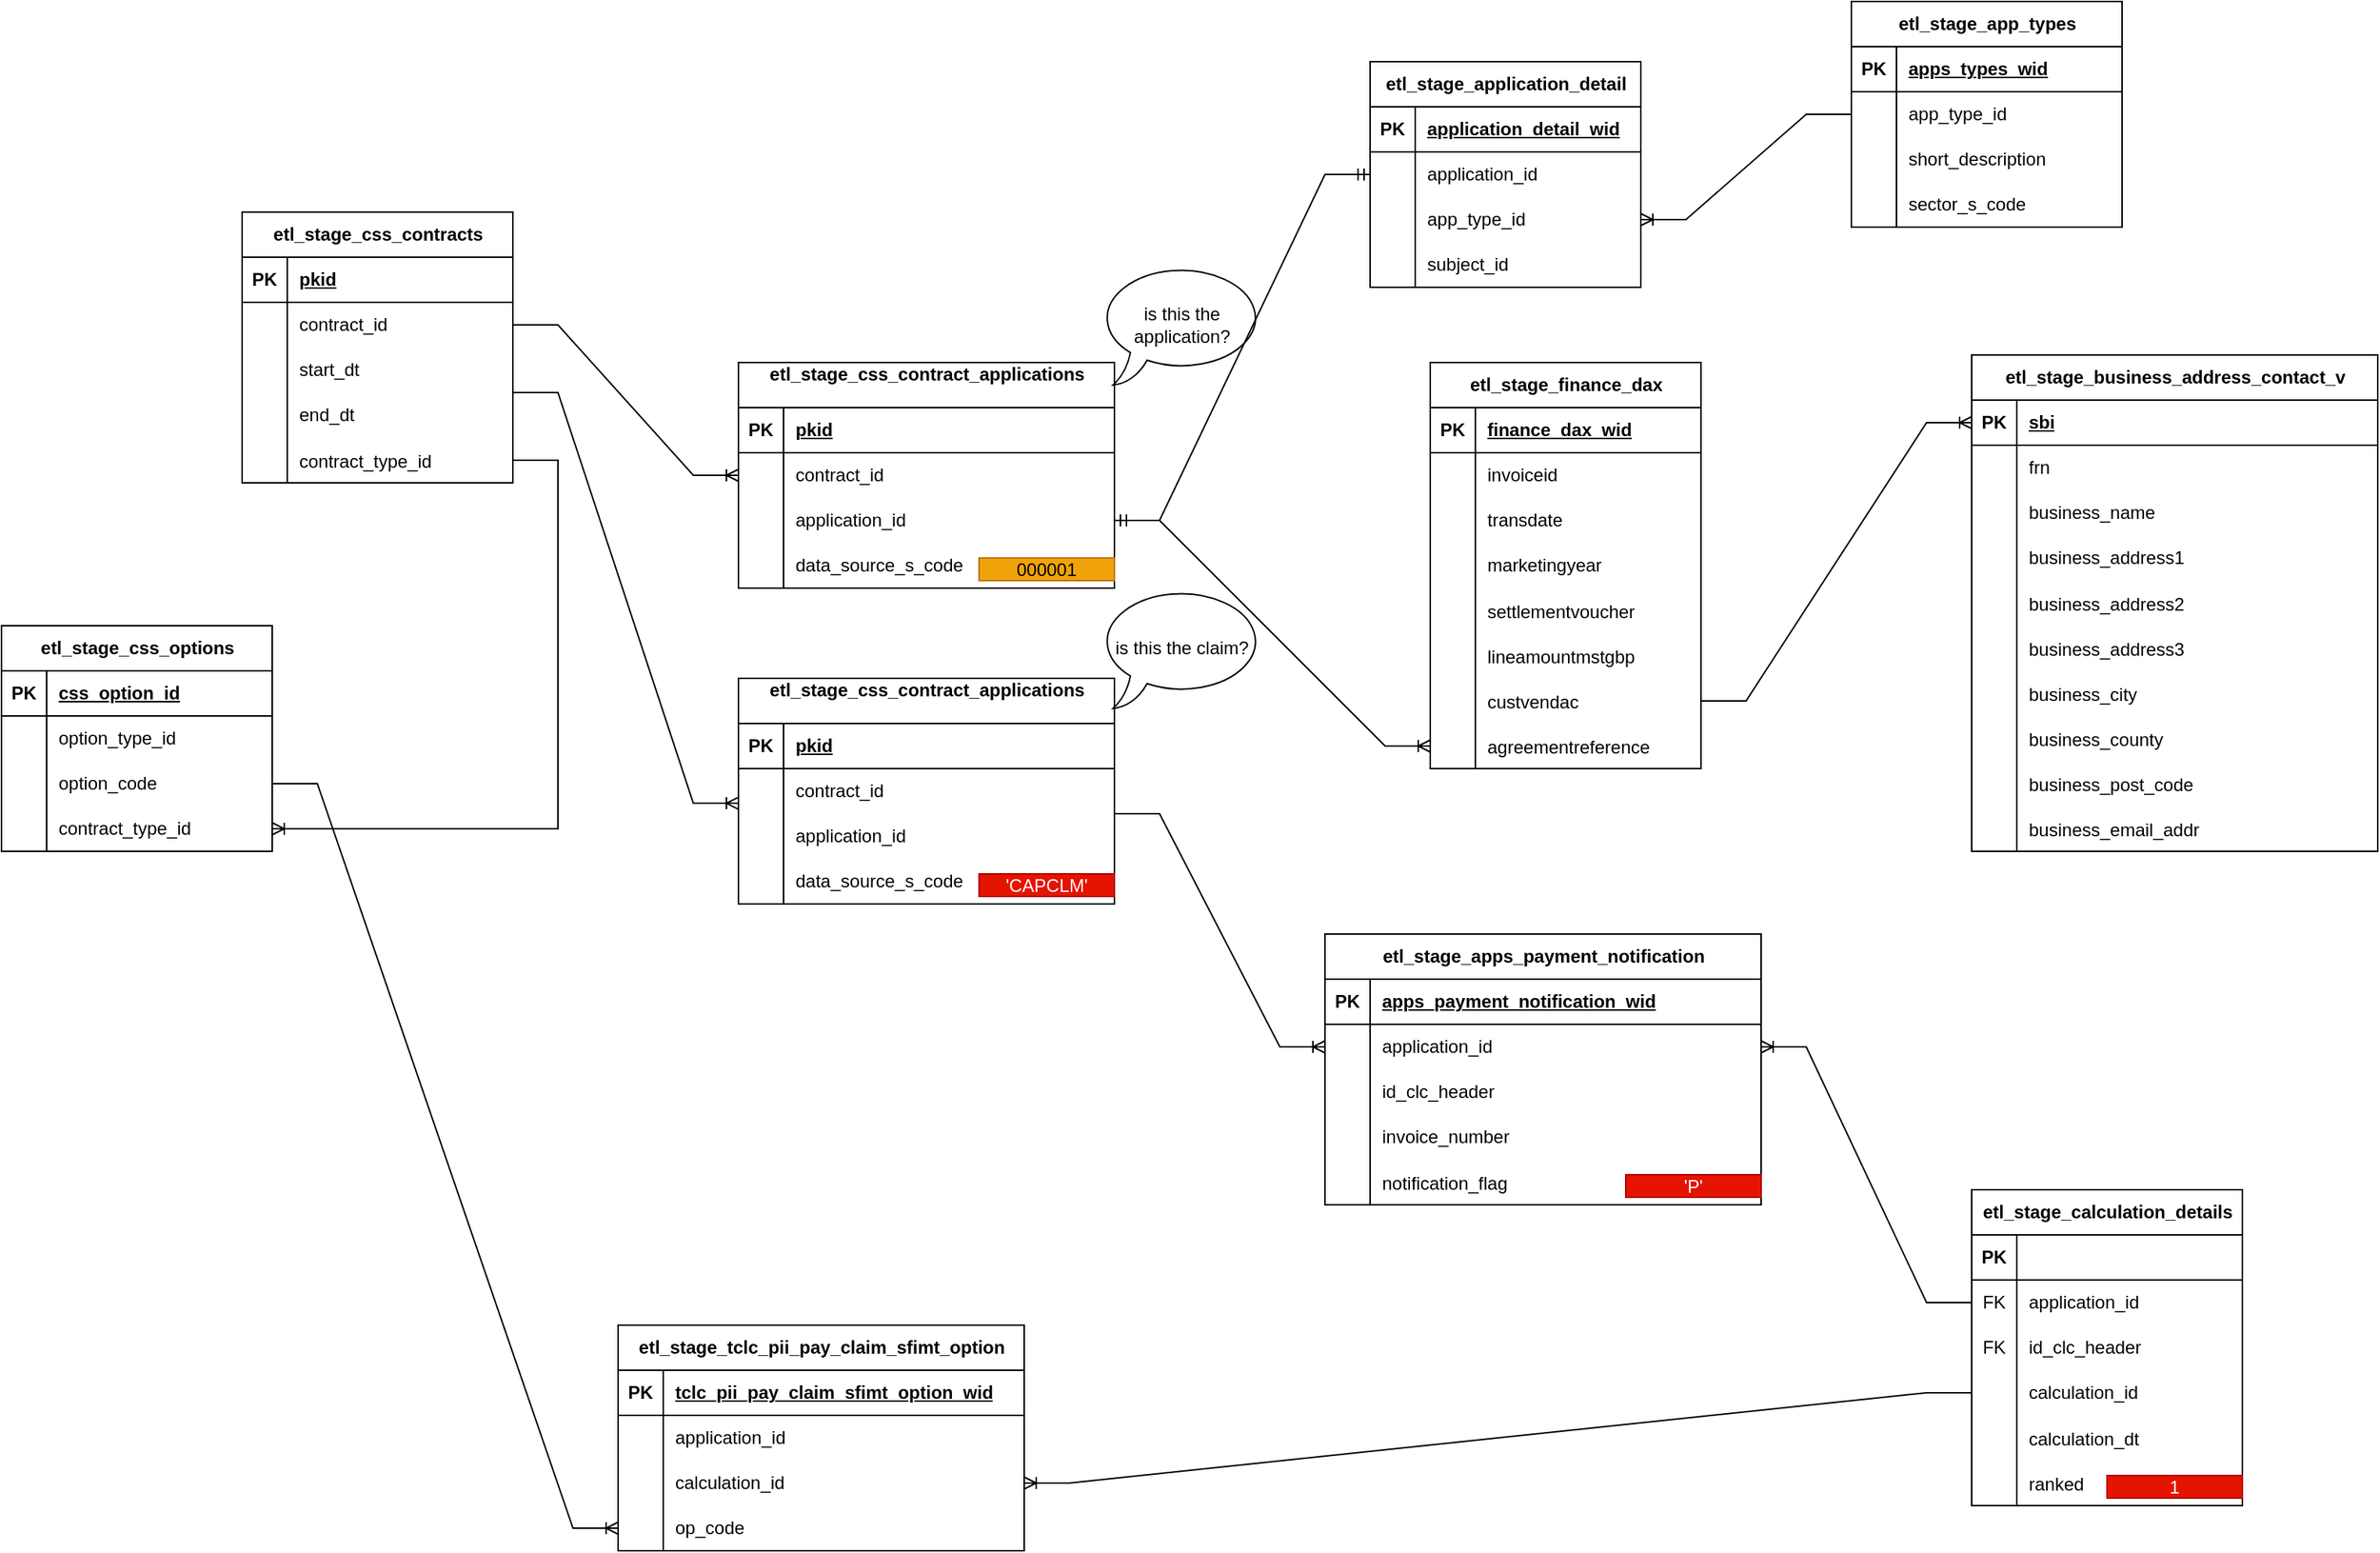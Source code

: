 <mxfile version="24.7.5">
  <diagram name="Page-1" id="2ca16b54-16f6-2749-3443-fa8db7711227">
    <mxGraphModel dx="6907" dy="5507" grid="1" gridSize="10" guides="1" tooltips="1" connect="1" arrows="1" fold="1" page="1" pageScale="1" pageWidth="1169" pageHeight="827" background="none" math="0" shadow="0">
      <root>
        <mxCell id="0" />
        <mxCell id="1" parent="0" />
        <mxCell id="CdEmZHjbsFQ4y8WPWoLu-1" value="etl_stage_css_contracts" style="shape=table;startSize=30;container=1;collapsible=1;childLayout=tableLayout;fixedRows=1;rowLines=0;fontStyle=1;align=center;resizeLast=1;html=1;" vertex="1" parent="1">
          <mxGeometry x="170" y="-687" width="180" height="180" as="geometry" />
        </mxCell>
        <mxCell id="CdEmZHjbsFQ4y8WPWoLu-2" value="" style="shape=tableRow;horizontal=0;startSize=0;swimlaneHead=0;swimlaneBody=0;fillColor=none;collapsible=0;dropTarget=0;points=[[0,0.5],[1,0.5]];portConstraint=eastwest;top=0;left=0;right=0;bottom=1;" vertex="1" parent="CdEmZHjbsFQ4y8WPWoLu-1">
          <mxGeometry y="30" width="180" height="30" as="geometry" />
        </mxCell>
        <mxCell id="CdEmZHjbsFQ4y8WPWoLu-3" value="PK" style="shape=partialRectangle;connectable=0;fillColor=none;top=0;left=0;bottom=0;right=0;fontStyle=1;overflow=hidden;whiteSpace=wrap;html=1;" vertex="1" parent="CdEmZHjbsFQ4y8WPWoLu-2">
          <mxGeometry width="30" height="30" as="geometry">
            <mxRectangle width="30" height="30" as="alternateBounds" />
          </mxGeometry>
        </mxCell>
        <mxCell id="CdEmZHjbsFQ4y8WPWoLu-4" value="pkid" style="shape=partialRectangle;connectable=0;fillColor=none;top=0;left=0;bottom=0;right=0;align=left;spacingLeft=6;fontStyle=5;overflow=hidden;whiteSpace=wrap;html=1;" vertex="1" parent="CdEmZHjbsFQ4y8WPWoLu-2">
          <mxGeometry x="30" width="150" height="30" as="geometry">
            <mxRectangle width="150" height="30" as="alternateBounds" />
          </mxGeometry>
        </mxCell>
        <mxCell id="CdEmZHjbsFQ4y8WPWoLu-5" value="" style="shape=tableRow;horizontal=0;startSize=0;swimlaneHead=0;swimlaneBody=0;fillColor=none;collapsible=0;dropTarget=0;points=[[0,0.5],[1,0.5]];portConstraint=eastwest;top=0;left=0;right=0;bottom=0;" vertex="1" parent="CdEmZHjbsFQ4y8WPWoLu-1">
          <mxGeometry y="60" width="180" height="30" as="geometry" />
        </mxCell>
        <mxCell id="CdEmZHjbsFQ4y8WPWoLu-6" value="" style="shape=partialRectangle;connectable=0;fillColor=none;top=0;left=0;bottom=0;right=0;editable=1;overflow=hidden;whiteSpace=wrap;html=1;" vertex="1" parent="CdEmZHjbsFQ4y8WPWoLu-5">
          <mxGeometry width="30" height="30" as="geometry">
            <mxRectangle width="30" height="30" as="alternateBounds" />
          </mxGeometry>
        </mxCell>
        <mxCell id="CdEmZHjbsFQ4y8WPWoLu-7" value="contract_id" style="shape=partialRectangle;connectable=0;fillColor=none;top=0;left=0;bottom=0;right=0;align=left;spacingLeft=6;overflow=hidden;whiteSpace=wrap;html=1;" vertex="1" parent="CdEmZHjbsFQ4y8WPWoLu-5">
          <mxGeometry x="30" width="150" height="30" as="geometry">
            <mxRectangle width="150" height="30" as="alternateBounds" />
          </mxGeometry>
        </mxCell>
        <mxCell id="CdEmZHjbsFQ4y8WPWoLu-8" value="" style="shape=tableRow;horizontal=0;startSize=0;swimlaneHead=0;swimlaneBody=0;fillColor=none;collapsible=0;dropTarget=0;points=[[0,0.5],[1,0.5]];portConstraint=eastwest;top=0;left=0;right=0;bottom=0;" vertex="1" parent="CdEmZHjbsFQ4y8WPWoLu-1">
          <mxGeometry y="90" width="180" height="30" as="geometry" />
        </mxCell>
        <mxCell id="CdEmZHjbsFQ4y8WPWoLu-9" value="" style="shape=partialRectangle;connectable=0;fillColor=none;top=0;left=0;bottom=0;right=0;editable=1;overflow=hidden;whiteSpace=wrap;html=1;" vertex="1" parent="CdEmZHjbsFQ4y8WPWoLu-8">
          <mxGeometry width="30" height="30" as="geometry">
            <mxRectangle width="30" height="30" as="alternateBounds" />
          </mxGeometry>
        </mxCell>
        <mxCell id="CdEmZHjbsFQ4y8WPWoLu-10" value="start_dt" style="shape=partialRectangle;connectable=0;fillColor=none;top=0;left=0;bottom=0;right=0;align=left;spacingLeft=6;overflow=hidden;whiteSpace=wrap;html=1;" vertex="1" parent="CdEmZHjbsFQ4y8WPWoLu-8">
          <mxGeometry x="30" width="150" height="30" as="geometry">
            <mxRectangle width="150" height="30" as="alternateBounds" />
          </mxGeometry>
        </mxCell>
        <mxCell id="CdEmZHjbsFQ4y8WPWoLu-11" value="" style="shape=tableRow;horizontal=0;startSize=0;swimlaneHead=0;swimlaneBody=0;fillColor=none;collapsible=0;dropTarget=0;points=[[0,0.5],[1,0.5]];portConstraint=eastwest;top=0;left=0;right=0;bottom=0;" vertex="1" parent="CdEmZHjbsFQ4y8WPWoLu-1">
          <mxGeometry y="120" width="180" height="30" as="geometry" />
        </mxCell>
        <mxCell id="CdEmZHjbsFQ4y8WPWoLu-12" value="" style="shape=partialRectangle;connectable=0;fillColor=none;top=0;left=0;bottom=0;right=0;editable=1;overflow=hidden;whiteSpace=wrap;html=1;" vertex="1" parent="CdEmZHjbsFQ4y8WPWoLu-11">
          <mxGeometry width="30" height="30" as="geometry">
            <mxRectangle width="30" height="30" as="alternateBounds" />
          </mxGeometry>
        </mxCell>
        <mxCell id="CdEmZHjbsFQ4y8WPWoLu-13" value="end_dt" style="shape=partialRectangle;connectable=0;fillColor=none;top=0;left=0;bottom=0;right=0;align=left;spacingLeft=6;overflow=hidden;whiteSpace=wrap;html=1;" vertex="1" parent="CdEmZHjbsFQ4y8WPWoLu-11">
          <mxGeometry x="30" width="150" height="30" as="geometry">
            <mxRectangle width="150" height="30" as="alternateBounds" />
          </mxGeometry>
        </mxCell>
        <mxCell id="CdEmZHjbsFQ4y8WPWoLu-191" value="" style="shape=tableRow;horizontal=0;startSize=0;swimlaneHead=0;swimlaneBody=0;fillColor=none;collapsible=0;dropTarget=0;points=[[0,0.5],[1,0.5]];portConstraint=eastwest;top=0;left=0;right=0;bottom=0;" vertex="1" parent="CdEmZHjbsFQ4y8WPWoLu-1">
          <mxGeometry y="150" width="180" height="30" as="geometry" />
        </mxCell>
        <mxCell id="CdEmZHjbsFQ4y8WPWoLu-192" value="" style="shape=partialRectangle;connectable=0;fillColor=none;top=0;left=0;bottom=0;right=0;editable=1;overflow=hidden;" vertex="1" parent="CdEmZHjbsFQ4y8WPWoLu-191">
          <mxGeometry width="30" height="30" as="geometry">
            <mxRectangle width="30" height="30" as="alternateBounds" />
          </mxGeometry>
        </mxCell>
        <mxCell id="CdEmZHjbsFQ4y8WPWoLu-193" value="contract_type_id" style="shape=partialRectangle;connectable=0;fillColor=none;top=0;left=0;bottom=0;right=0;align=left;spacingLeft=6;overflow=hidden;" vertex="1" parent="CdEmZHjbsFQ4y8WPWoLu-191">
          <mxGeometry x="30" width="150" height="30" as="geometry">
            <mxRectangle width="150" height="30" as="alternateBounds" />
          </mxGeometry>
        </mxCell>
        <mxCell id="CdEmZHjbsFQ4y8WPWoLu-14" value="etl_stage_css_contract_applications&lt;div&gt;&lt;br&gt;&lt;/div&gt;" style="shape=table;startSize=30;container=1;collapsible=1;childLayout=tableLayout;fixedRows=1;rowLines=0;fontStyle=1;align=center;resizeLast=1;html=1;" vertex="1" parent="1">
          <mxGeometry x="500" y="-587" width="250" height="150" as="geometry" />
        </mxCell>
        <mxCell id="CdEmZHjbsFQ4y8WPWoLu-15" value="" style="shape=tableRow;horizontal=0;startSize=0;swimlaneHead=0;swimlaneBody=0;fillColor=none;collapsible=0;dropTarget=0;points=[[0,0.5],[1,0.5]];portConstraint=eastwest;top=0;left=0;right=0;bottom=1;" vertex="1" parent="CdEmZHjbsFQ4y8WPWoLu-14">
          <mxGeometry y="30" width="250" height="30" as="geometry" />
        </mxCell>
        <mxCell id="CdEmZHjbsFQ4y8WPWoLu-16" value="PK" style="shape=partialRectangle;connectable=0;fillColor=none;top=0;left=0;bottom=0;right=0;fontStyle=1;overflow=hidden;whiteSpace=wrap;html=1;" vertex="1" parent="CdEmZHjbsFQ4y8WPWoLu-15">
          <mxGeometry width="30" height="30" as="geometry">
            <mxRectangle width="30" height="30" as="alternateBounds" />
          </mxGeometry>
        </mxCell>
        <mxCell id="CdEmZHjbsFQ4y8WPWoLu-17" value="pkid" style="shape=partialRectangle;connectable=0;fillColor=none;top=0;left=0;bottom=0;right=0;align=left;spacingLeft=6;fontStyle=5;overflow=hidden;whiteSpace=wrap;html=1;" vertex="1" parent="CdEmZHjbsFQ4y8WPWoLu-15">
          <mxGeometry x="30" width="220" height="30" as="geometry">
            <mxRectangle width="220" height="30" as="alternateBounds" />
          </mxGeometry>
        </mxCell>
        <mxCell id="CdEmZHjbsFQ4y8WPWoLu-18" value="" style="shape=tableRow;horizontal=0;startSize=0;swimlaneHead=0;swimlaneBody=0;fillColor=none;collapsible=0;dropTarget=0;points=[[0,0.5],[1,0.5]];portConstraint=eastwest;top=0;left=0;right=0;bottom=0;" vertex="1" parent="CdEmZHjbsFQ4y8WPWoLu-14">
          <mxGeometry y="60" width="250" height="30" as="geometry" />
        </mxCell>
        <mxCell id="CdEmZHjbsFQ4y8WPWoLu-19" value="" style="shape=partialRectangle;connectable=0;fillColor=none;top=0;left=0;bottom=0;right=0;editable=1;overflow=hidden;whiteSpace=wrap;html=1;" vertex="1" parent="CdEmZHjbsFQ4y8WPWoLu-18">
          <mxGeometry width="30" height="30" as="geometry">
            <mxRectangle width="30" height="30" as="alternateBounds" />
          </mxGeometry>
        </mxCell>
        <mxCell id="CdEmZHjbsFQ4y8WPWoLu-20" value="contract_id" style="shape=partialRectangle;connectable=0;fillColor=none;top=0;left=0;bottom=0;right=0;align=left;spacingLeft=6;overflow=hidden;whiteSpace=wrap;html=1;" vertex="1" parent="CdEmZHjbsFQ4y8WPWoLu-18">
          <mxGeometry x="30" width="220" height="30" as="geometry">
            <mxRectangle width="220" height="30" as="alternateBounds" />
          </mxGeometry>
        </mxCell>
        <mxCell id="CdEmZHjbsFQ4y8WPWoLu-21" value="" style="shape=tableRow;horizontal=0;startSize=0;swimlaneHead=0;swimlaneBody=0;fillColor=none;collapsible=0;dropTarget=0;points=[[0,0.5],[1,0.5]];portConstraint=eastwest;top=0;left=0;right=0;bottom=0;" vertex="1" parent="CdEmZHjbsFQ4y8WPWoLu-14">
          <mxGeometry y="90" width="250" height="30" as="geometry" />
        </mxCell>
        <mxCell id="CdEmZHjbsFQ4y8WPWoLu-22" value="" style="shape=partialRectangle;connectable=0;fillColor=none;top=0;left=0;bottom=0;right=0;editable=1;overflow=hidden;whiteSpace=wrap;html=1;" vertex="1" parent="CdEmZHjbsFQ4y8WPWoLu-21">
          <mxGeometry width="30" height="30" as="geometry">
            <mxRectangle width="30" height="30" as="alternateBounds" />
          </mxGeometry>
        </mxCell>
        <mxCell id="CdEmZHjbsFQ4y8WPWoLu-23" value="application_id" style="shape=partialRectangle;connectable=0;fillColor=none;top=0;left=0;bottom=0;right=0;align=left;spacingLeft=6;overflow=hidden;whiteSpace=wrap;html=1;" vertex="1" parent="CdEmZHjbsFQ4y8WPWoLu-21">
          <mxGeometry x="30" width="220" height="30" as="geometry">
            <mxRectangle width="220" height="30" as="alternateBounds" />
          </mxGeometry>
        </mxCell>
        <mxCell id="CdEmZHjbsFQ4y8WPWoLu-24" value="" style="shape=tableRow;horizontal=0;startSize=0;swimlaneHead=0;swimlaneBody=0;fillColor=none;collapsible=0;dropTarget=0;points=[[0,0.5],[1,0.5]];portConstraint=eastwest;top=0;left=0;right=0;bottom=0;" vertex="1" parent="CdEmZHjbsFQ4y8WPWoLu-14">
          <mxGeometry y="120" width="250" height="30" as="geometry" />
        </mxCell>
        <mxCell id="CdEmZHjbsFQ4y8WPWoLu-25" value="" style="shape=partialRectangle;connectable=0;fillColor=none;top=0;left=0;bottom=0;right=0;editable=1;overflow=hidden;whiteSpace=wrap;html=1;" vertex="1" parent="CdEmZHjbsFQ4y8WPWoLu-24">
          <mxGeometry width="30" height="30" as="geometry">
            <mxRectangle width="30" height="30" as="alternateBounds" />
          </mxGeometry>
        </mxCell>
        <mxCell id="CdEmZHjbsFQ4y8WPWoLu-26" value="data_source_s_code" style="shape=partialRectangle;connectable=0;fillColor=none;top=0;left=0;bottom=0;right=0;align=left;spacingLeft=6;overflow=hidden;whiteSpace=wrap;html=1;" vertex="1" parent="CdEmZHjbsFQ4y8WPWoLu-24">
          <mxGeometry x="30" width="220" height="30" as="geometry">
            <mxRectangle width="220" height="30" as="alternateBounds" />
          </mxGeometry>
        </mxCell>
        <mxCell id="CdEmZHjbsFQ4y8WPWoLu-27" value="" style="edgeStyle=entityRelationEdgeStyle;fontSize=12;html=1;endArrow=ERoneToMany;rounded=0;exitX=1;exitY=0.5;exitDx=0;exitDy=0;entryX=0;entryY=0.5;entryDx=0;entryDy=0;" edge="1" parent="1" source="CdEmZHjbsFQ4y8WPWoLu-5" target="CdEmZHjbsFQ4y8WPWoLu-18">
          <mxGeometry width="100" height="100" relative="1" as="geometry">
            <mxPoint x="420" y="-367" as="sourcePoint" />
            <mxPoint x="520" y="-467" as="targetPoint" />
          </mxGeometry>
        </mxCell>
        <mxCell id="CdEmZHjbsFQ4y8WPWoLu-32" value="etl_stage_css_contract_applications&lt;div&gt;&lt;br&gt;&lt;/div&gt;" style="shape=table;startSize=30;container=1;collapsible=1;childLayout=tableLayout;fixedRows=1;rowLines=0;fontStyle=1;align=center;resizeLast=1;html=1;" vertex="1" parent="1">
          <mxGeometry x="500" y="-377" width="250" height="150" as="geometry" />
        </mxCell>
        <mxCell id="CdEmZHjbsFQ4y8WPWoLu-33" value="" style="shape=tableRow;horizontal=0;startSize=0;swimlaneHead=0;swimlaneBody=0;fillColor=none;collapsible=0;dropTarget=0;points=[[0,0.5],[1,0.5]];portConstraint=eastwest;top=0;left=0;right=0;bottom=1;" vertex="1" parent="CdEmZHjbsFQ4y8WPWoLu-32">
          <mxGeometry y="30" width="250" height="30" as="geometry" />
        </mxCell>
        <mxCell id="CdEmZHjbsFQ4y8WPWoLu-34" value="PK" style="shape=partialRectangle;connectable=0;fillColor=none;top=0;left=0;bottom=0;right=0;fontStyle=1;overflow=hidden;whiteSpace=wrap;html=1;" vertex="1" parent="CdEmZHjbsFQ4y8WPWoLu-33">
          <mxGeometry width="30" height="30" as="geometry">
            <mxRectangle width="30" height="30" as="alternateBounds" />
          </mxGeometry>
        </mxCell>
        <mxCell id="CdEmZHjbsFQ4y8WPWoLu-35" value="pkid" style="shape=partialRectangle;connectable=0;fillColor=none;top=0;left=0;bottom=0;right=0;align=left;spacingLeft=6;fontStyle=5;overflow=hidden;whiteSpace=wrap;html=1;" vertex="1" parent="CdEmZHjbsFQ4y8WPWoLu-33">
          <mxGeometry x="30" width="220" height="30" as="geometry">
            <mxRectangle width="220" height="30" as="alternateBounds" />
          </mxGeometry>
        </mxCell>
        <mxCell id="CdEmZHjbsFQ4y8WPWoLu-36" value="" style="shape=tableRow;horizontal=0;startSize=0;swimlaneHead=0;swimlaneBody=0;fillColor=none;collapsible=0;dropTarget=0;points=[[0,0.5],[1,0.5]];portConstraint=eastwest;top=0;left=0;right=0;bottom=0;" vertex="1" parent="CdEmZHjbsFQ4y8WPWoLu-32">
          <mxGeometry y="60" width="250" height="30" as="geometry" />
        </mxCell>
        <mxCell id="CdEmZHjbsFQ4y8WPWoLu-37" value="" style="shape=partialRectangle;connectable=0;fillColor=none;top=0;left=0;bottom=0;right=0;editable=1;overflow=hidden;whiteSpace=wrap;html=1;" vertex="1" parent="CdEmZHjbsFQ4y8WPWoLu-36">
          <mxGeometry width="30" height="30" as="geometry">
            <mxRectangle width="30" height="30" as="alternateBounds" />
          </mxGeometry>
        </mxCell>
        <mxCell id="CdEmZHjbsFQ4y8WPWoLu-38" value="contract_id" style="shape=partialRectangle;connectable=0;fillColor=none;top=0;left=0;bottom=0;right=0;align=left;spacingLeft=6;overflow=hidden;whiteSpace=wrap;html=1;" vertex="1" parent="CdEmZHjbsFQ4y8WPWoLu-36">
          <mxGeometry x="30" width="220" height="30" as="geometry">
            <mxRectangle width="220" height="30" as="alternateBounds" />
          </mxGeometry>
        </mxCell>
        <mxCell id="CdEmZHjbsFQ4y8WPWoLu-39" value="" style="shape=tableRow;horizontal=0;startSize=0;swimlaneHead=0;swimlaneBody=0;fillColor=none;collapsible=0;dropTarget=0;points=[[0,0.5],[1,0.5]];portConstraint=eastwest;top=0;left=0;right=0;bottom=0;" vertex="1" parent="CdEmZHjbsFQ4y8WPWoLu-32">
          <mxGeometry y="90" width="250" height="30" as="geometry" />
        </mxCell>
        <mxCell id="CdEmZHjbsFQ4y8WPWoLu-40" value="" style="shape=partialRectangle;connectable=0;fillColor=none;top=0;left=0;bottom=0;right=0;editable=1;overflow=hidden;whiteSpace=wrap;html=1;" vertex="1" parent="CdEmZHjbsFQ4y8WPWoLu-39">
          <mxGeometry width="30" height="30" as="geometry">
            <mxRectangle width="30" height="30" as="alternateBounds" />
          </mxGeometry>
        </mxCell>
        <mxCell id="CdEmZHjbsFQ4y8WPWoLu-41" value="application_id" style="shape=partialRectangle;connectable=0;fillColor=none;top=0;left=0;bottom=0;right=0;align=left;spacingLeft=6;overflow=hidden;whiteSpace=wrap;html=1;" vertex="1" parent="CdEmZHjbsFQ4y8WPWoLu-39">
          <mxGeometry x="30" width="220" height="30" as="geometry">
            <mxRectangle width="220" height="30" as="alternateBounds" />
          </mxGeometry>
        </mxCell>
        <mxCell id="CdEmZHjbsFQ4y8WPWoLu-42" value="" style="shape=tableRow;horizontal=0;startSize=0;swimlaneHead=0;swimlaneBody=0;fillColor=none;collapsible=0;dropTarget=0;points=[[0,0.5],[1,0.5]];portConstraint=eastwest;top=0;left=0;right=0;bottom=0;" vertex="1" parent="CdEmZHjbsFQ4y8WPWoLu-32">
          <mxGeometry y="120" width="250" height="30" as="geometry" />
        </mxCell>
        <mxCell id="CdEmZHjbsFQ4y8WPWoLu-43" value="" style="shape=partialRectangle;connectable=0;fillColor=none;top=0;left=0;bottom=0;right=0;editable=1;overflow=hidden;whiteSpace=wrap;html=1;" vertex="1" parent="CdEmZHjbsFQ4y8WPWoLu-42">
          <mxGeometry width="30" height="30" as="geometry">
            <mxRectangle width="30" height="30" as="alternateBounds" />
          </mxGeometry>
        </mxCell>
        <mxCell id="CdEmZHjbsFQ4y8WPWoLu-44" value="data_source_s_code" style="shape=partialRectangle;connectable=0;fillColor=none;top=0;left=0;bottom=0;right=0;align=left;spacingLeft=6;overflow=hidden;whiteSpace=wrap;html=1;" vertex="1" parent="CdEmZHjbsFQ4y8WPWoLu-42">
          <mxGeometry x="30" width="220" height="30" as="geometry">
            <mxRectangle width="220" height="30" as="alternateBounds" />
          </mxGeometry>
        </mxCell>
        <mxCell id="CdEmZHjbsFQ4y8WPWoLu-45" value="" style="edgeStyle=entityRelationEdgeStyle;fontSize=12;html=1;endArrow=ERoneToMany;rounded=0;entryX=0;entryY=0.767;entryDx=0;entryDy=0;entryPerimeter=0;" edge="1" parent="1" target="CdEmZHjbsFQ4y8WPWoLu-36">
          <mxGeometry width="100" height="100" relative="1" as="geometry">
            <mxPoint x="350" y="-567" as="sourcePoint" />
            <mxPoint x="520" y="-467" as="targetPoint" />
          </mxGeometry>
        </mxCell>
        <mxCell id="CdEmZHjbsFQ4y8WPWoLu-46" value="&#39;CAPCLM&#39;" style="rounded=0;whiteSpace=wrap;html=1;fillColor=#e51400;fontColor=#ffffff;strokeColor=#B20000;" vertex="1" parent="1">
          <mxGeometry x="660" y="-247" width="90" height="15" as="geometry" />
        </mxCell>
        <mxCell id="CdEmZHjbsFQ4y8WPWoLu-47" value="000001" style="rounded=0;whiteSpace=wrap;html=1;fillColor=#f0a30a;fontColor=#000000;strokeColor=#BD7000;" vertex="1" parent="1">
          <mxGeometry x="660" y="-457" width="90" height="15" as="geometry" />
        </mxCell>
        <mxCell id="CdEmZHjbsFQ4y8WPWoLu-48" value="etl_stage_apps_payment_notification" style="shape=table;startSize=30;container=1;collapsible=1;childLayout=tableLayout;fixedRows=1;rowLines=0;fontStyle=1;align=center;resizeLast=1;html=1;" vertex="1" parent="1">
          <mxGeometry x="890" y="-207" width="290" height="180" as="geometry" />
        </mxCell>
        <mxCell id="CdEmZHjbsFQ4y8WPWoLu-49" value="" style="shape=tableRow;horizontal=0;startSize=0;swimlaneHead=0;swimlaneBody=0;fillColor=none;collapsible=0;dropTarget=0;points=[[0,0.5],[1,0.5]];portConstraint=eastwest;top=0;left=0;right=0;bottom=1;" vertex="1" parent="CdEmZHjbsFQ4y8WPWoLu-48">
          <mxGeometry y="30" width="290" height="30" as="geometry" />
        </mxCell>
        <mxCell id="CdEmZHjbsFQ4y8WPWoLu-50" value="PK" style="shape=partialRectangle;connectable=0;fillColor=none;top=0;left=0;bottom=0;right=0;fontStyle=1;overflow=hidden;whiteSpace=wrap;html=1;" vertex="1" parent="CdEmZHjbsFQ4y8WPWoLu-49">
          <mxGeometry width="30" height="30" as="geometry">
            <mxRectangle width="30" height="30" as="alternateBounds" />
          </mxGeometry>
        </mxCell>
        <mxCell id="CdEmZHjbsFQ4y8WPWoLu-51" value="apps_payment_notification_wid" style="shape=partialRectangle;connectable=0;fillColor=none;top=0;left=0;bottom=0;right=0;align=left;spacingLeft=6;fontStyle=5;overflow=hidden;whiteSpace=wrap;html=1;" vertex="1" parent="CdEmZHjbsFQ4y8WPWoLu-49">
          <mxGeometry x="30" width="260" height="30" as="geometry">
            <mxRectangle width="260" height="30" as="alternateBounds" />
          </mxGeometry>
        </mxCell>
        <mxCell id="CdEmZHjbsFQ4y8WPWoLu-52" value="" style="shape=tableRow;horizontal=0;startSize=0;swimlaneHead=0;swimlaneBody=0;fillColor=none;collapsible=0;dropTarget=0;points=[[0,0.5],[1,0.5]];portConstraint=eastwest;top=0;left=0;right=0;bottom=0;" vertex="1" parent="CdEmZHjbsFQ4y8WPWoLu-48">
          <mxGeometry y="60" width="290" height="30" as="geometry" />
        </mxCell>
        <mxCell id="CdEmZHjbsFQ4y8WPWoLu-53" value="" style="shape=partialRectangle;connectable=0;fillColor=none;top=0;left=0;bottom=0;right=0;editable=1;overflow=hidden;whiteSpace=wrap;html=1;" vertex="1" parent="CdEmZHjbsFQ4y8WPWoLu-52">
          <mxGeometry width="30" height="30" as="geometry">
            <mxRectangle width="30" height="30" as="alternateBounds" />
          </mxGeometry>
        </mxCell>
        <mxCell id="CdEmZHjbsFQ4y8WPWoLu-54" value="application_id" style="shape=partialRectangle;connectable=0;fillColor=none;top=0;left=0;bottom=0;right=0;align=left;spacingLeft=6;overflow=hidden;whiteSpace=wrap;html=1;" vertex="1" parent="CdEmZHjbsFQ4y8WPWoLu-52">
          <mxGeometry x="30" width="260" height="30" as="geometry">
            <mxRectangle width="260" height="30" as="alternateBounds" />
          </mxGeometry>
        </mxCell>
        <mxCell id="CdEmZHjbsFQ4y8WPWoLu-55" value="" style="shape=tableRow;horizontal=0;startSize=0;swimlaneHead=0;swimlaneBody=0;fillColor=none;collapsible=0;dropTarget=0;points=[[0,0.5],[1,0.5]];portConstraint=eastwest;top=0;left=0;right=0;bottom=0;" vertex="1" parent="CdEmZHjbsFQ4y8WPWoLu-48">
          <mxGeometry y="90" width="290" height="30" as="geometry" />
        </mxCell>
        <mxCell id="CdEmZHjbsFQ4y8WPWoLu-56" value="" style="shape=partialRectangle;connectable=0;fillColor=none;top=0;left=0;bottom=0;right=0;editable=1;overflow=hidden;whiteSpace=wrap;html=1;" vertex="1" parent="CdEmZHjbsFQ4y8WPWoLu-55">
          <mxGeometry width="30" height="30" as="geometry">
            <mxRectangle width="30" height="30" as="alternateBounds" />
          </mxGeometry>
        </mxCell>
        <mxCell id="CdEmZHjbsFQ4y8WPWoLu-57" value="id_clc_header" style="shape=partialRectangle;connectable=0;fillColor=none;top=0;left=0;bottom=0;right=0;align=left;spacingLeft=6;overflow=hidden;whiteSpace=wrap;html=1;" vertex="1" parent="CdEmZHjbsFQ4y8WPWoLu-55">
          <mxGeometry x="30" width="260" height="30" as="geometry">
            <mxRectangle width="260" height="30" as="alternateBounds" />
          </mxGeometry>
        </mxCell>
        <mxCell id="CdEmZHjbsFQ4y8WPWoLu-58" value="" style="shape=tableRow;horizontal=0;startSize=0;swimlaneHead=0;swimlaneBody=0;fillColor=none;collapsible=0;dropTarget=0;points=[[0,0.5],[1,0.5]];portConstraint=eastwest;top=0;left=0;right=0;bottom=0;" vertex="1" parent="CdEmZHjbsFQ4y8WPWoLu-48">
          <mxGeometry y="120" width="290" height="30" as="geometry" />
        </mxCell>
        <mxCell id="CdEmZHjbsFQ4y8WPWoLu-59" value="" style="shape=partialRectangle;connectable=0;fillColor=none;top=0;left=0;bottom=0;right=0;editable=1;overflow=hidden;whiteSpace=wrap;html=1;" vertex="1" parent="CdEmZHjbsFQ4y8WPWoLu-58">
          <mxGeometry width="30" height="30" as="geometry">
            <mxRectangle width="30" height="30" as="alternateBounds" />
          </mxGeometry>
        </mxCell>
        <mxCell id="CdEmZHjbsFQ4y8WPWoLu-60" value="invoice_number" style="shape=partialRectangle;connectable=0;fillColor=none;top=0;left=0;bottom=0;right=0;align=left;spacingLeft=6;overflow=hidden;whiteSpace=wrap;html=1;" vertex="1" parent="CdEmZHjbsFQ4y8WPWoLu-58">
          <mxGeometry x="30" width="260" height="30" as="geometry">
            <mxRectangle width="260" height="30" as="alternateBounds" />
          </mxGeometry>
        </mxCell>
        <mxCell id="CdEmZHjbsFQ4y8WPWoLu-61" value="" style="shape=tableRow;horizontal=0;startSize=0;swimlaneHead=0;swimlaneBody=0;fillColor=none;collapsible=0;dropTarget=0;points=[[0,0.5],[1,0.5]];portConstraint=eastwest;top=0;left=0;right=0;bottom=0;" vertex="1" parent="CdEmZHjbsFQ4y8WPWoLu-48">
          <mxGeometry y="150" width="290" height="30" as="geometry" />
        </mxCell>
        <mxCell id="CdEmZHjbsFQ4y8WPWoLu-62" value="" style="shape=partialRectangle;connectable=0;fillColor=none;top=0;left=0;bottom=0;right=0;editable=1;overflow=hidden;" vertex="1" parent="CdEmZHjbsFQ4y8WPWoLu-61">
          <mxGeometry width="30" height="30" as="geometry">
            <mxRectangle width="30" height="30" as="alternateBounds" />
          </mxGeometry>
        </mxCell>
        <mxCell id="CdEmZHjbsFQ4y8WPWoLu-63" value="notification_flag" style="shape=partialRectangle;connectable=0;fillColor=none;top=0;left=0;bottom=0;right=0;align=left;spacingLeft=6;overflow=hidden;" vertex="1" parent="CdEmZHjbsFQ4y8WPWoLu-61">
          <mxGeometry x="30" width="260" height="30" as="geometry">
            <mxRectangle width="260" height="30" as="alternateBounds" />
          </mxGeometry>
        </mxCell>
        <mxCell id="CdEmZHjbsFQ4y8WPWoLu-64" value="&#39;P&#39;" style="rounded=0;whiteSpace=wrap;html=1;fillColor=#e51400;fontColor=#ffffff;strokeColor=#B20000;" vertex="1" parent="1">
          <mxGeometry x="1090" y="-47" width="90" height="15" as="geometry" />
        </mxCell>
        <mxCell id="CdEmZHjbsFQ4y8WPWoLu-65" value="" style="edgeStyle=entityRelationEdgeStyle;fontSize=12;html=1;endArrow=ERoneToMany;rounded=0;entryX=0;entryY=0.5;entryDx=0;entryDy=0;" edge="1" parent="1" target="CdEmZHjbsFQ4y8WPWoLu-52">
          <mxGeometry width="100" height="100" relative="1" as="geometry">
            <mxPoint x="750" y="-287" as="sourcePoint" />
            <mxPoint x="450" y="-247" as="targetPoint" />
          </mxGeometry>
        </mxCell>
        <mxCell id="CdEmZHjbsFQ4y8WPWoLu-66" value="etl_stage_finance_dax" style="shape=table;startSize=30;container=1;collapsible=1;childLayout=tableLayout;fixedRows=1;rowLines=0;fontStyle=1;align=center;resizeLast=1;html=1;" vertex="1" parent="1">
          <mxGeometry x="960" y="-587" width="180" height="270" as="geometry" />
        </mxCell>
        <mxCell id="CdEmZHjbsFQ4y8WPWoLu-67" value="" style="shape=tableRow;horizontal=0;startSize=0;swimlaneHead=0;swimlaneBody=0;fillColor=none;collapsible=0;dropTarget=0;points=[[0,0.5],[1,0.5]];portConstraint=eastwest;top=0;left=0;right=0;bottom=1;" vertex="1" parent="CdEmZHjbsFQ4y8WPWoLu-66">
          <mxGeometry y="30" width="180" height="30" as="geometry" />
        </mxCell>
        <mxCell id="CdEmZHjbsFQ4y8WPWoLu-68" value="PK" style="shape=partialRectangle;connectable=0;fillColor=none;top=0;left=0;bottom=0;right=0;fontStyle=1;overflow=hidden;whiteSpace=wrap;html=1;" vertex="1" parent="CdEmZHjbsFQ4y8WPWoLu-67">
          <mxGeometry width="30" height="30" as="geometry">
            <mxRectangle width="30" height="30" as="alternateBounds" />
          </mxGeometry>
        </mxCell>
        <mxCell id="CdEmZHjbsFQ4y8WPWoLu-69" value="finance_dax_wid" style="shape=partialRectangle;connectable=0;fillColor=none;top=0;left=0;bottom=0;right=0;align=left;spacingLeft=6;fontStyle=5;overflow=hidden;whiteSpace=wrap;html=1;" vertex="1" parent="CdEmZHjbsFQ4y8WPWoLu-67">
          <mxGeometry x="30" width="150" height="30" as="geometry">
            <mxRectangle width="150" height="30" as="alternateBounds" />
          </mxGeometry>
        </mxCell>
        <mxCell id="CdEmZHjbsFQ4y8WPWoLu-70" value="" style="shape=tableRow;horizontal=0;startSize=0;swimlaneHead=0;swimlaneBody=0;fillColor=none;collapsible=0;dropTarget=0;points=[[0,0.5],[1,0.5]];portConstraint=eastwest;top=0;left=0;right=0;bottom=0;" vertex="1" parent="CdEmZHjbsFQ4y8WPWoLu-66">
          <mxGeometry y="60" width="180" height="30" as="geometry" />
        </mxCell>
        <mxCell id="CdEmZHjbsFQ4y8WPWoLu-71" value="" style="shape=partialRectangle;connectable=0;fillColor=none;top=0;left=0;bottom=0;right=0;editable=1;overflow=hidden;whiteSpace=wrap;html=1;" vertex="1" parent="CdEmZHjbsFQ4y8WPWoLu-70">
          <mxGeometry width="30" height="30" as="geometry">
            <mxRectangle width="30" height="30" as="alternateBounds" />
          </mxGeometry>
        </mxCell>
        <mxCell id="CdEmZHjbsFQ4y8WPWoLu-72" value="invoiceid" style="shape=partialRectangle;connectable=0;fillColor=none;top=0;left=0;bottom=0;right=0;align=left;spacingLeft=6;overflow=hidden;whiteSpace=wrap;html=1;" vertex="1" parent="CdEmZHjbsFQ4y8WPWoLu-70">
          <mxGeometry x="30" width="150" height="30" as="geometry">
            <mxRectangle width="150" height="30" as="alternateBounds" />
          </mxGeometry>
        </mxCell>
        <mxCell id="CdEmZHjbsFQ4y8WPWoLu-73" value="" style="shape=tableRow;horizontal=0;startSize=0;swimlaneHead=0;swimlaneBody=0;fillColor=none;collapsible=0;dropTarget=0;points=[[0,0.5],[1,0.5]];portConstraint=eastwest;top=0;left=0;right=0;bottom=0;" vertex="1" parent="CdEmZHjbsFQ4y8WPWoLu-66">
          <mxGeometry y="90" width="180" height="30" as="geometry" />
        </mxCell>
        <mxCell id="CdEmZHjbsFQ4y8WPWoLu-74" value="" style="shape=partialRectangle;connectable=0;fillColor=none;top=0;left=0;bottom=0;right=0;editable=1;overflow=hidden;whiteSpace=wrap;html=1;" vertex="1" parent="CdEmZHjbsFQ4y8WPWoLu-73">
          <mxGeometry width="30" height="30" as="geometry">
            <mxRectangle width="30" height="30" as="alternateBounds" />
          </mxGeometry>
        </mxCell>
        <mxCell id="CdEmZHjbsFQ4y8WPWoLu-75" value="transdate" style="shape=partialRectangle;connectable=0;fillColor=none;top=0;left=0;bottom=0;right=0;align=left;spacingLeft=6;overflow=hidden;whiteSpace=wrap;html=1;" vertex="1" parent="CdEmZHjbsFQ4y8WPWoLu-73">
          <mxGeometry x="30" width="150" height="30" as="geometry">
            <mxRectangle width="150" height="30" as="alternateBounds" />
          </mxGeometry>
        </mxCell>
        <mxCell id="CdEmZHjbsFQ4y8WPWoLu-76" value="" style="shape=tableRow;horizontal=0;startSize=0;swimlaneHead=0;swimlaneBody=0;fillColor=none;collapsible=0;dropTarget=0;points=[[0,0.5],[1,0.5]];portConstraint=eastwest;top=0;left=0;right=0;bottom=0;" vertex="1" parent="CdEmZHjbsFQ4y8WPWoLu-66">
          <mxGeometry y="120" width="180" height="30" as="geometry" />
        </mxCell>
        <mxCell id="CdEmZHjbsFQ4y8WPWoLu-77" value="" style="shape=partialRectangle;connectable=0;fillColor=none;top=0;left=0;bottom=0;right=0;editable=1;overflow=hidden;whiteSpace=wrap;html=1;" vertex="1" parent="CdEmZHjbsFQ4y8WPWoLu-76">
          <mxGeometry width="30" height="30" as="geometry">
            <mxRectangle width="30" height="30" as="alternateBounds" />
          </mxGeometry>
        </mxCell>
        <mxCell id="CdEmZHjbsFQ4y8WPWoLu-78" value="marketingyear" style="shape=partialRectangle;connectable=0;fillColor=none;top=0;left=0;bottom=0;right=0;align=left;spacingLeft=6;overflow=hidden;whiteSpace=wrap;html=1;" vertex="1" parent="CdEmZHjbsFQ4y8WPWoLu-76">
          <mxGeometry x="30" width="150" height="30" as="geometry">
            <mxRectangle width="150" height="30" as="alternateBounds" />
          </mxGeometry>
        </mxCell>
        <mxCell id="CdEmZHjbsFQ4y8WPWoLu-79" value="" style="shape=tableRow;horizontal=0;startSize=0;swimlaneHead=0;swimlaneBody=0;fillColor=none;collapsible=0;dropTarget=0;points=[[0,0.5],[1,0.5]];portConstraint=eastwest;top=0;left=0;right=0;bottom=0;" vertex="1" parent="CdEmZHjbsFQ4y8WPWoLu-66">
          <mxGeometry y="150" width="180" height="30" as="geometry" />
        </mxCell>
        <mxCell id="CdEmZHjbsFQ4y8WPWoLu-80" value="" style="shape=partialRectangle;connectable=0;fillColor=none;top=0;left=0;bottom=0;right=0;editable=1;overflow=hidden;" vertex="1" parent="CdEmZHjbsFQ4y8WPWoLu-79">
          <mxGeometry width="30" height="30" as="geometry">
            <mxRectangle width="30" height="30" as="alternateBounds" />
          </mxGeometry>
        </mxCell>
        <mxCell id="CdEmZHjbsFQ4y8WPWoLu-81" value="settlementvoucher" style="shape=partialRectangle;connectable=0;fillColor=none;top=0;left=0;bottom=0;right=0;align=left;spacingLeft=6;overflow=hidden;" vertex="1" parent="CdEmZHjbsFQ4y8WPWoLu-79">
          <mxGeometry x="30" width="150" height="30" as="geometry">
            <mxRectangle width="150" height="30" as="alternateBounds" />
          </mxGeometry>
        </mxCell>
        <mxCell id="CdEmZHjbsFQ4y8WPWoLu-82" value="" style="shape=tableRow;horizontal=0;startSize=0;swimlaneHead=0;swimlaneBody=0;fillColor=none;collapsible=0;dropTarget=0;points=[[0,0.5],[1,0.5]];portConstraint=eastwest;top=0;left=0;right=0;bottom=0;" vertex="1" parent="CdEmZHjbsFQ4y8WPWoLu-66">
          <mxGeometry y="180" width="180" height="30" as="geometry" />
        </mxCell>
        <mxCell id="CdEmZHjbsFQ4y8WPWoLu-83" value="" style="shape=partialRectangle;connectable=0;fillColor=none;top=0;left=0;bottom=0;right=0;editable=1;overflow=hidden;" vertex="1" parent="CdEmZHjbsFQ4y8WPWoLu-82">
          <mxGeometry width="30" height="30" as="geometry">
            <mxRectangle width="30" height="30" as="alternateBounds" />
          </mxGeometry>
        </mxCell>
        <mxCell id="CdEmZHjbsFQ4y8WPWoLu-84" value="lineamountmstgbp" style="shape=partialRectangle;connectable=0;fillColor=none;top=0;left=0;bottom=0;right=0;align=left;spacingLeft=6;overflow=hidden;" vertex="1" parent="CdEmZHjbsFQ4y8WPWoLu-82">
          <mxGeometry x="30" width="150" height="30" as="geometry">
            <mxRectangle width="150" height="30" as="alternateBounds" />
          </mxGeometry>
        </mxCell>
        <mxCell id="CdEmZHjbsFQ4y8WPWoLu-86" value="" style="shape=tableRow;horizontal=0;startSize=0;swimlaneHead=0;swimlaneBody=0;fillColor=none;collapsible=0;dropTarget=0;points=[[0,0.5],[1,0.5]];portConstraint=eastwest;top=0;left=0;right=0;bottom=0;" vertex="1" parent="CdEmZHjbsFQ4y8WPWoLu-66">
          <mxGeometry y="210" width="180" height="30" as="geometry" />
        </mxCell>
        <mxCell id="CdEmZHjbsFQ4y8WPWoLu-87" value="" style="shape=partialRectangle;connectable=0;fillColor=none;top=0;left=0;bottom=0;right=0;editable=1;overflow=hidden;" vertex="1" parent="CdEmZHjbsFQ4y8WPWoLu-86">
          <mxGeometry width="30" height="30" as="geometry">
            <mxRectangle width="30" height="30" as="alternateBounds" />
          </mxGeometry>
        </mxCell>
        <mxCell id="CdEmZHjbsFQ4y8WPWoLu-88" value="custvendac" style="shape=partialRectangle;connectable=0;fillColor=none;top=0;left=0;bottom=0;right=0;align=left;spacingLeft=6;overflow=hidden;" vertex="1" parent="CdEmZHjbsFQ4y8WPWoLu-86">
          <mxGeometry x="30" width="150" height="30" as="geometry">
            <mxRectangle width="150" height="30" as="alternateBounds" />
          </mxGeometry>
        </mxCell>
        <mxCell id="CdEmZHjbsFQ4y8WPWoLu-89" value="" style="shape=tableRow;horizontal=0;startSize=0;swimlaneHead=0;swimlaneBody=0;fillColor=none;collapsible=0;dropTarget=0;points=[[0,0.5],[1,0.5]];portConstraint=eastwest;top=0;left=0;right=0;bottom=0;" vertex="1" parent="CdEmZHjbsFQ4y8WPWoLu-66">
          <mxGeometry y="240" width="180" height="30" as="geometry" />
        </mxCell>
        <mxCell id="CdEmZHjbsFQ4y8WPWoLu-90" value="" style="shape=partialRectangle;connectable=0;fillColor=none;top=0;left=0;bottom=0;right=0;editable=1;overflow=hidden;" vertex="1" parent="CdEmZHjbsFQ4y8WPWoLu-89">
          <mxGeometry width="30" height="30" as="geometry">
            <mxRectangle width="30" height="30" as="alternateBounds" />
          </mxGeometry>
        </mxCell>
        <mxCell id="CdEmZHjbsFQ4y8WPWoLu-91" value="agreementreference" style="shape=partialRectangle;connectable=0;fillColor=none;top=0;left=0;bottom=0;right=0;align=left;spacingLeft=6;overflow=hidden;" vertex="1" parent="CdEmZHjbsFQ4y8WPWoLu-89">
          <mxGeometry x="30" width="150" height="30" as="geometry">
            <mxRectangle width="150" height="30" as="alternateBounds" />
          </mxGeometry>
        </mxCell>
        <mxCell id="CdEmZHjbsFQ4y8WPWoLu-92" value="" style="edgeStyle=entityRelationEdgeStyle;fontSize=12;html=1;endArrow=ERoneToMany;rounded=0;" edge="1" parent="1" source="CdEmZHjbsFQ4y8WPWoLu-21" target="CdEmZHjbsFQ4y8WPWoLu-89">
          <mxGeometry width="100" height="100" relative="1" as="geometry">
            <mxPoint x="750" y="-437" as="sourcePoint" />
            <mxPoint x="850" y="-537" as="targetPoint" />
          </mxGeometry>
        </mxCell>
        <mxCell id="CdEmZHjbsFQ4y8WPWoLu-93" value="etl_stage_business_address_contact_v" style="shape=table;startSize=30;container=1;collapsible=1;childLayout=tableLayout;fixedRows=1;rowLines=0;fontStyle=1;align=center;resizeLast=1;html=1;" vertex="1" parent="1">
          <mxGeometry x="1320" y="-592" width="270" height="330" as="geometry" />
        </mxCell>
        <mxCell id="CdEmZHjbsFQ4y8WPWoLu-94" value="" style="shape=tableRow;horizontal=0;startSize=0;swimlaneHead=0;swimlaneBody=0;fillColor=none;collapsible=0;dropTarget=0;points=[[0,0.5],[1,0.5]];portConstraint=eastwest;top=0;left=0;right=0;bottom=1;" vertex="1" parent="CdEmZHjbsFQ4y8WPWoLu-93">
          <mxGeometry y="30" width="270" height="30" as="geometry" />
        </mxCell>
        <mxCell id="CdEmZHjbsFQ4y8WPWoLu-95" value="PK" style="shape=partialRectangle;connectable=0;fillColor=none;top=0;left=0;bottom=0;right=0;fontStyle=1;overflow=hidden;whiteSpace=wrap;html=1;" vertex="1" parent="CdEmZHjbsFQ4y8WPWoLu-94">
          <mxGeometry width="30" height="30" as="geometry">
            <mxRectangle width="30" height="30" as="alternateBounds" />
          </mxGeometry>
        </mxCell>
        <mxCell id="CdEmZHjbsFQ4y8WPWoLu-96" value="sbi" style="shape=partialRectangle;connectable=0;fillColor=none;top=0;left=0;bottom=0;right=0;align=left;spacingLeft=6;fontStyle=5;overflow=hidden;whiteSpace=wrap;html=1;" vertex="1" parent="CdEmZHjbsFQ4y8WPWoLu-94">
          <mxGeometry x="30" width="240" height="30" as="geometry">
            <mxRectangle width="240" height="30" as="alternateBounds" />
          </mxGeometry>
        </mxCell>
        <mxCell id="CdEmZHjbsFQ4y8WPWoLu-97" value="" style="shape=tableRow;horizontal=0;startSize=0;swimlaneHead=0;swimlaneBody=0;fillColor=none;collapsible=0;dropTarget=0;points=[[0,0.5],[1,0.5]];portConstraint=eastwest;top=0;left=0;right=0;bottom=0;" vertex="1" parent="CdEmZHjbsFQ4y8WPWoLu-93">
          <mxGeometry y="60" width="270" height="30" as="geometry" />
        </mxCell>
        <mxCell id="CdEmZHjbsFQ4y8WPWoLu-98" value="" style="shape=partialRectangle;connectable=0;fillColor=none;top=0;left=0;bottom=0;right=0;editable=1;overflow=hidden;whiteSpace=wrap;html=1;" vertex="1" parent="CdEmZHjbsFQ4y8WPWoLu-97">
          <mxGeometry width="30" height="30" as="geometry">
            <mxRectangle width="30" height="30" as="alternateBounds" />
          </mxGeometry>
        </mxCell>
        <mxCell id="CdEmZHjbsFQ4y8WPWoLu-99" value="frn" style="shape=partialRectangle;connectable=0;fillColor=none;top=0;left=0;bottom=0;right=0;align=left;spacingLeft=6;overflow=hidden;whiteSpace=wrap;html=1;" vertex="1" parent="CdEmZHjbsFQ4y8WPWoLu-97">
          <mxGeometry x="30" width="240" height="30" as="geometry">
            <mxRectangle width="240" height="30" as="alternateBounds" />
          </mxGeometry>
        </mxCell>
        <mxCell id="CdEmZHjbsFQ4y8WPWoLu-100" value="" style="shape=tableRow;horizontal=0;startSize=0;swimlaneHead=0;swimlaneBody=0;fillColor=none;collapsible=0;dropTarget=0;points=[[0,0.5],[1,0.5]];portConstraint=eastwest;top=0;left=0;right=0;bottom=0;" vertex="1" parent="CdEmZHjbsFQ4y8WPWoLu-93">
          <mxGeometry y="90" width="270" height="30" as="geometry" />
        </mxCell>
        <mxCell id="CdEmZHjbsFQ4y8WPWoLu-101" value="" style="shape=partialRectangle;connectable=0;fillColor=none;top=0;left=0;bottom=0;right=0;editable=1;overflow=hidden;whiteSpace=wrap;html=1;" vertex="1" parent="CdEmZHjbsFQ4y8WPWoLu-100">
          <mxGeometry width="30" height="30" as="geometry">
            <mxRectangle width="30" height="30" as="alternateBounds" />
          </mxGeometry>
        </mxCell>
        <mxCell id="CdEmZHjbsFQ4y8WPWoLu-102" value="business_name" style="shape=partialRectangle;connectable=0;fillColor=none;top=0;left=0;bottom=0;right=0;align=left;spacingLeft=6;overflow=hidden;whiteSpace=wrap;html=1;" vertex="1" parent="CdEmZHjbsFQ4y8WPWoLu-100">
          <mxGeometry x="30" width="240" height="30" as="geometry">
            <mxRectangle width="240" height="30" as="alternateBounds" />
          </mxGeometry>
        </mxCell>
        <mxCell id="CdEmZHjbsFQ4y8WPWoLu-103" value="" style="shape=tableRow;horizontal=0;startSize=0;swimlaneHead=0;swimlaneBody=0;fillColor=none;collapsible=0;dropTarget=0;points=[[0,0.5],[1,0.5]];portConstraint=eastwest;top=0;left=0;right=0;bottom=0;" vertex="1" parent="CdEmZHjbsFQ4y8WPWoLu-93">
          <mxGeometry y="120" width="270" height="30" as="geometry" />
        </mxCell>
        <mxCell id="CdEmZHjbsFQ4y8WPWoLu-104" value="" style="shape=partialRectangle;connectable=0;fillColor=none;top=0;left=0;bottom=0;right=0;editable=1;overflow=hidden;whiteSpace=wrap;html=1;" vertex="1" parent="CdEmZHjbsFQ4y8WPWoLu-103">
          <mxGeometry width="30" height="30" as="geometry">
            <mxRectangle width="30" height="30" as="alternateBounds" />
          </mxGeometry>
        </mxCell>
        <mxCell id="CdEmZHjbsFQ4y8WPWoLu-105" value="business_address1" style="shape=partialRectangle;connectable=0;fillColor=none;top=0;left=0;bottom=0;right=0;align=left;spacingLeft=6;overflow=hidden;whiteSpace=wrap;html=1;" vertex="1" parent="CdEmZHjbsFQ4y8WPWoLu-103">
          <mxGeometry x="30" width="240" height="30" as="geometry">
            <mxRectangle width="240" height="30" as="alternateBounds" />
          </mxGeometry>
        </mxCell>
        <mxCell id="CdEmZHjbsFQ4y8WPWoLu-106" value="" style="shape=tableRow;horizontal=0;startSize=0;swimlaneHead=0;swimlaneBody=0;fillColor=none;collapsible=0;dropTarget=0;points=[[0,0.5],[1,0.5]];portConstraint=eastwest;top=0;left=0;right=0;bottom=0;" vertex="1" parent="CdEmZHjbsFQ4y8WPWoLu-93">
          <mxGeometry y="150" width="270" height="30" as="geometry" />
        </mxCell>
        <mxCell id="CdEmZHjbsFQ4y8WPWoLu-107" value="" style="shape=partialRectangle;connectable=0;fillColor=none;top=0;left=0;bottom=0;right=0;editable=1;overflow=hidden;" vertex="1" parent="CdEmZHjbsFQ4y8WPWoLu-106">
          <mxGeometry width="30" height="30" as="geometry">
            <mxRectangle width="30" height="30" as="alternateBounds" />
          </mxGeometry>
        </mxCell>
        <mxCell id="CdEmZHjbsFQ4y8WPWoLu-108" value="business_address2" style="shape=partialRectangle;connectable=0;fillColor=none;top=0;left=0;bottom=0;right=0;align=left;spacingLeft=6;overflow=hidden;" vertex="1" parent="CdEmZHjbsFQ4y8WPWoLu-106">
          <mxGeometry x="30" width="240" height="30" as="geometry">
            <mxRectangle width="240" height="30" as="alternateBounds" />
          </mxGeometry>
        </mxCell>
        <mxCell id="CdEmZHjbsFQ4y8WPWoLu-109" value="" style="shape=tableRow;horizontal=0;startSize=0;swimlaneHead=0;swimlaneBody=0;fillColor=none;collapsible=0;dropTarget=0;points=[[0,0.5],[1,0.5]];portConstraint=eastwest;top=0;left=0;right=0;bottom=0;" vertex="1" parent="CdEmZHjbsFQ4y8WPWoLu-93">
          <mxGeometry y="180" width="270" height="30" as="geometry" />
        </mxCell>
        <mxCell id="CdEmZHjbsFQ4y8WPWoLu-110" value="" style="shape=partialRectangle;connectable=0;fillColor=none;top=0;left=0;bottom=0;right=0;editable=1;overflow=hidden;" vertex="1" parent="CdEmZHjbsFQ4y8WPWoLu-109">
          <mxGeometry width="30" height="30" as="geometry">
            <mxRectangle width="30" height="30" as="alternateBounds" />
          </mxGeometry>
        </mxCell>
        <mxCell id="CdEmZHjbsFQ4y8WPWoLu-111" value="business_address3" style="shape=partialRectangle;connectable=0;fillColor=none;top=0;left=0;bottom=0;right=0;align=left;spacingLeft=6;overflow=hidden;" vertex="1" parent="CdEmZHjbsFQ4y8WPWoLu-109">
          <mxGeometry x="30" width="240" height="30" as="geometry">
            <mxRectangle width="240" height="30" as="alternateBounds" />
          </mxGeometry>
        </mxCell>
        <mxCell id="CdEmZHjbsFQ4y8WPWoLu-112" value="" style="shape=tableRow;horizontal=0;startSize=0;swimlaneHead=0;swimlaneBody=0;fillColor=none;collapsible=0;dropTarget=0;points=[[0,0.5],[1,0.5]];portConstraint=eastwest;top=0;left=0;right=0;bottom=0;" vertex="1" parent="CdEmZHjbsFQ4y8WPWoLu-93">
          <mxGeometry y="210" width="270" height="30" as="geometry" />
        </mxCell>
        <mxCell id="CdEmZHjbsFQ4y8WPWoLu-113" value="" style="shape=partialRectangle;connectable=0;fillColor=none;top=0;left=0;bottom=0;right=0;editable=1;overflow=hidden;" vertex="1" parent="CdEmZHjbsFQ4y8WPWoLu-112">
          <mxGeometry width="30" height="30" as="geometry">
            <mxRectangle width="30" height="30" as="alternateBounds" />
          </mxGeometry>
        </mxCell>
        <mxCell id="CdEmZHjbsFQ4y8WPWoLu-114" value="business_city" style="shape=partialRectangle;connectable=0;fillColor=none;top=0;left=0;bottom=0;right=0;align=left;spacingLeft=6;overflow=hidden;" vertex="1" parent="CdEmZHjbsFQ4y8WPWoLu-112">
          <mxGeometry x="30" width="240" height="30" as="geometry">
            <mxRectangle width="240" height="30" as="alternateBounds" />
          </mxGeometry>
        </mxCell>
        <mxCell id="CdEmZHjbsFQ4y8WPWoLu-115" value="" style="shape=tableRow;horizontal=0;startSize=0;swimlaneHead=0;swimlaneBody=0;fillColor=none;collapsible=0;dropTarget=0;points=[[0,0.5],[1,0.5]];portConstraint=eastwest;top=0;left=0;right=0;bottom=0;" vertex="1" parent="CdEmZHjbsFQ4y8WPWoLu-93">
          <mxGeometry y="240" width="270" height="30" as="geometry" />
        </mxCell>
        <mxCell id="CdEmZHjbsFQ4y8WPWoLu-116" value="" style="shape=partialRectangle;connectable=0;fillColor=none;top=0;left=0;bottom=0;right=0;editable=1;overflow=hidden;" vertex="1" parent="CdEmZHjbsFQ4y8WPWoLu-115">
          <mxGeometry width="30" height="30" as="geometry">
            <mxRectangle width="30" height="30" as="alternateBounds" />
          </mxGeometry>
        </mxCell>
        <mxCell id="CdEmZHjbsFQ4y8WPWoLu-117" value="business_county" style="shape=partialRectangle;connectable=0;fillColor=none;top=0;left=0;bottom=0;right=0;align=left;spacingLeft=6;overflow=hidden;" vertex="1" parent="CdEmZHjbsFQ4y8WPWoLu-115">
          <mxGeometry x="30" width="240" height="30" as="geometry">
            <mxRectangle width="240" height="30" as="alternateBounds" />
          </mxGeometry>
        </mxCell>
        <mxCell id="CdEmZHjbsFQ4y8WPWoLu-118" value="" style="shape=tableRow;horizontal=0;startSize=0;swimlaneHead=0;swimlaneBody=0;fillColor=none;collapsible=0;dropTarget=0;points=[[0,0.5],[1,0.5]];portConstraint=eastwest;top=0;left=0;right=0;bottom=0;" vertex="1" parent="CdEmZHjbsFQ4y8WPWoLu-93">
          <mxGeometry y="270" width="270" height="30" as="geometry" />
        </mxCell>
        <mxCell id="CdEmZHjbsFQ4y8WPWoLu-119" value="" style="shape=partialRectangle;connectable=0;fillColor=none;top=0;left=0;bottom=0;right=0;editable=1;overflow=hidden;" vertex="1" parent="CdEmZHjbsFQ4y8WPWoLu-118">
          <mxGeometry width="30" height="30" as="geometry">
            <mxRectangle width="30" height="30" as="alternateBounds" />
          </mxGeometry>
        </mxCell>
        <mxCell id="CdEmZHjbsFQ4y8WPWoLu-120" value="business_post_code" style="shape=partialRectangle;connectable=0;fillColor=none;top=0;left=0;bottom=0;right=0;align=left;spacingLeft=6;overflow=hidden;" vertex="1" parent="CdEmZHjbsFQ4y8WPWoLu-118">
          <mxGeometry x="30" width="240" height="30" as="geometry">
            <mxRectangle width="240" height="30" as="alternateBounds" />
          </mxGeometry>
        </mxCell>
        <mxCell id="CdEmZHjbsFQ4y8WPWoLu-121" value="" style="shape=tableRow;horizontal=0;startSize=0;swimlaneHead=0;swimlaneBody=0;fillColor=none;collapsible=0;dropTarget=0;points=[[0,0.5],[1,0.5]];portConstraint=eastwest;top=0;left=0;right=0;bottom=0;" vertex="1" parent="CdEmZHjbsFQ4y8WPWoLu-93">
          <mxGeometry y="300" width="270" height="30" as="geometry" />
        </mxCell>
        <mxCell id="CdEmZHjbsFQ4y8WPWoLu-122" value="" style="shape=partialRectangle;connectable=0;fillColor=none;top=0;left=0;bottom=0;right=0;editable=1;overflow=hidden;" vertex="1" parent="CdEmZHjbsFQ4y8WPWoLu-121">
          <mxGeometry width="30" height="30" as="geometry">
            <mxRectangle width="30" height="30" as="alternateBounds" />
          </mxGeometry>
        </mxCell>
        <mxCell id="CdEmZHjbsFQ4y8WPWoLu-123" value="business_email_addr" style="shape=partialRectangle;connectable=0;fillColor=none;top=0;left=0;bottom=0;right=0;align=left;spacingLeft=6;overflow=hidden;" vertex="1" parent="CdEmZHjbsFQ4y8WPWoLu-121">
          <mxGeometry x="30" width="240" height="30" as="geometry">
            <mxRectangle width="240" height="30" as="alternateBounds" />
          </mxGeometry>
        </mxCell>
        <mxCell id="CdEmZHjbsFQ4y8WPWoLu-124" value="" style="edgeStyle=entityRelationEdgeStyle;fontSize=12;html=1;endArrow=ERoneToMany;rounded=0;entryX=0;entryY=0.5;entryDx=0;entryDy=0;" edge="1" parent="1" source="CdEmZHjbsFQ4y8WPWoLu-86" target="CdEmZHjbsFQ4y8WPWoLu-94">
          <mxGeometry width="100" height="100" relative="1" as="geometry">
            <mxPoint x="1410" y="-437" as="sourcePoint" />
            <mxPoint x="1510" y="-537" as="targetPoint" />
          </mxGeometry>
        </mxCell>
        <mxCell id="CdEmZHjbsFQ4y8WPWoLu-125" value="is this the claim?" style="whiteSpace=wrap;html=1;shape=mxgraph.basic.oval_callout" vertex="1" parent="1">
          <mxGeometry x="740" y="-437" width="110" height="80" as="geometry" />
        </mxCell>
        <mxCell id="CdEmZHjbsFQ4y8WPWoLu-126" value="is this the application?" style="whiteSpace=wrap;html=1;shape=mxgraph.basic.oval_callout" vertex="1" parent="1">
          <mxGeometry x="740" y="-652" width="110" height="80" as="geometry" />
        </mxCell>
        <mxCell id="CdEmZHjbsFQ4y8WPWoLu-140" value="etl_stage_application_detail" style="shape=table;startSize=30;container=1;collapsible=1;childLayout=tableLayout;fixedRows=1;rowLines=0;fontStyle=1;align=center;resizeLast=1;html=1;" vertex="1" parent="1">
          <mxGeometry x="920" y="-787" width="180" height="150" as="geometry" />
        </mxCell>
        <mxCell id="CdEmZHjbsFQ4y8WPWoLu-141" value="" style="shape=tableRow;horizontal=0;startSize=0;swimlaneHead=0;swimlaneBody=0;fillColor=none;collapsible=0;dropTarget=0;points=[[0,0.5],[1,0.5]];portConstraint=eastwest;top=0;left=0;right=0;bottom=1;" vertex="1" parent="CdEmZHjbsFQ4y8WPWoLu-140">
          <mxGeometry y="30" width="180" height="30" as="geometry" />
        </mxCell>
        <mxCell id="CdEmZHjbsFQ4y8WPWoLu-142" value="PK" style="shape=partialRectangle;connectable=0;fillColor=none;top=0;left=0;bottom=0;right=0;fontStyle=1;overflow=hidden;whiteSpace=wrap;html=1;" vertex="1" parent="CdEmZHjbsFQ4y8WPWoLu-141">
          <mxGeometry width="30" height="30" as="geometry">
            <mxRectangle width="30" height="30" as="alternateBounds" />
          </mxGeometry>
        </mxCell>
        <mxCell id="CdEmZHjbsFQ4y8WPWoLu-143" value="application_detail_wid" style="shape=partialRectangle;connectable=0;fillColor=none;top=0;left=0;bottom=0;right=0;align=left;spacingLeft=6;fontStyle=5;overflow=hidden;whiteSpace=wrap;html=1;" vertex="1" parent="CdEmZHjbsFQ4y8WPWoLu-141">
          <mxGeometry x="30" width="150" height="30" as="geometry">
            <mxRectangle width="150" height="30" as="alternateBounds" />
          </mxGeometry>
        </mxCell>
        <mxCell id="CdEmZHjbsFQ4y8WPWoLu-144" value="" style="shape=tableRow;horizontal=0;startSize=0;swimlaneHead=0;swimlaneBody=0;fillColor=none;collapsible=0;dropTarget=0;points=[[0,0.5],[1,0.5]];portConstraint=eastwest;top=0;left=0;right=0;bottom=0;" vertex="1" parent="CdEmZHjbsFQ4y8WPWoLu-140">
          <mxGeometry y="60" width="180" height="30" as="geometry" />
        </mxCell>
        <mxCell id="CdEmZHjbsFQ4y8WPWoLu-145" value="" style="shape=partialRectangle;connectable=0;fillColor=none;top=0;left=0;bottom=0;right=0;editable=1;overflow=hidden;whiteSpace=wrap;html=1;" vertex="1" parent="CdEmZHjbsFQ4y8WPWoLu-144">
          <mxGeometry width="30" height="30" as="geometry">
            <mxRectangle width="30" height="30" as="alternateBounds" />
          </mxGeometry>
        </mxCell>
        <mxCell id="CdEmZHjbsFQ4y8WPWoLu-146" value="application_id" style="shape=partialRectangle;connectable=0;fillColor=none;top=0;left=0;bottom=0;right=0;align=left;spacingLeft=6;overflow=hidden;whiteSpace=wrap;html=1;" vertex="1" parent="CdEmZHjbsFQ4y8WPWoLu-144">
          <mxGeometry x="30" width="150" height="30" as="geometry">
            <mxRectangle width="150" height="30" as="alternateBounds" />
          </mxGeometry>
        </mxCell>
        <mxCell id="CdEmZHjbsFQ4y8WPWoLu-147" value="" style="shape=tableRow;horizontal=0;startSize=0;swimlaneHead=0;swimlaneBody=0;fillColor=none;collapsible=0;dropTarget=0;points=[[0,0.5],[1,0.5]];portConstraint=eastwest;top=0;left=0;right=0;bottom=0;" vertex="1" parent="CdEmZHjbsFQ4y8WPWoLu-140">
          <mxGeometry y="90" width="180" height="30" as="geometry" />
        </mxCell>
        <mxCell id="CdEmZHjbsFQ4y8WPWoLu-148" value="" style="shape=partialRectangle;connectable=0;fillColor=none;top=0;left=0;bottom=0;right=0;editable=1;overflow=hidden;whiteSpace=wrap;html=1;" vertex="1" parent="CdEmZHjbsFQ4y8WPWoLu-147">
          <mxGeometry width="30" height="30" as="geometry">
            <mxRectangle width="30" height="30" as="alternateBounds" />
          </mxGeometry>
        </mxCell>
        <mxCell id="CdEmZHjbsFQ4y8WPWoLu-149" value="app_type_id" style="shape=partialRectangle;connectable=0;fillColor=none;top=0;left=0;bottom=0;right=0;align=left;spacingLeft=6;overflow=hidden;whiteSpace=wrap;html=1;" vertex="1" parent="CdEmZHjbsFQ4y8WPWoLu-147">
          <mxGeometry x="30" width="150" height="30" as="geometry">
            <mxRectangle width="150" height="30" as="alternateBounds" />
          </mxGeometry>
        </mxCell>
        <mxCell id="CdEmZHjbsFQ4y8WPWoLu-150" value="" style="shape=tableRow;horizontal=0;startSize=0;swimlaneHead=0;swimlaneBody=0;fillColor=none;collapsible=0;dropTarget=0;points=[[0,0.5],[1,0.5]];portConstraint=eastwest;top=0;left=0;right=0;bottom=0;" vertex="1" parent="CdEmZHjbsFQ4y8WPWoLu-140">
          <mxGeometry y="120" width="180" height="30" as="geometry" />
        </mxCell>
        <mxCell id="CdEmZHjbsFQ4y8WPWoLu-151" value="" style="shape=partialRectangle;connectable=0;fillColor=none;top=0;left=0;bottom=0;right=0;editable=1;overflow=hidden;whiteSpace=wrap;html=1;" vertex="1" parent="CdEmZHjbsFQ4y8WPWoLu-150">
          <mxGeometry width="30" height="30" as="geometry">
            <mxRectangle width="30" height="30" as="alternateBounds" />
          </mxGeometry>
        </mxCell>
        <mxCell id="CdEmZHjbsFQ4y8WPWoLu-152" value="subject_id" style="shape=partialRectangle;connectable=0;fillColor=none;top=0;left=0;bottom=0;right=0;align=left;spacingLeft=6;overflow=hidden;whiteSpace=wrap;html=1;" vertex="1" parent="CdEmZHjbsFQ4y8WPWoLu-150">
          <mxGeometry x="30" width="150" height="30" as="geometry">
            <mxRectangle width="150" height="30" as="alternateBounds" />
          </mxGeometry>
        </mxCell>
        <mxCell id="CdEmZHjbsFQ4y8WPWoLu-153" value="" style="edgeStyle=entityRelationEdgeStyle;fontSize=12;html=1;endArrow=ERmandOne;startArrow=ERmandOne;rounded=0;" edge="1" parent="1" source="CdEmZHjbsFQ4y8WPWoLu-21" target="CdEmZHjbsFQ4y8WPWoLu-144">
          <mxGeometry width="100" height="100" relative="1" as="geometry">
            <mxPoint x="710" y="-427" as="sourcePoint" />
            <mxPoint x="810" y="-527" as="targetPoint" />
          </mxGeometry>
        </mxCell>
        <mxCell id="CdEmZHjbsFQ4y8WPWoLu-155" value="etl_stage_app_types" style="shape=table;startSize=30;container=1;collapsible=1;childLayout=tableLayout;fixedRows=1;rowLines=0;fontStyle=1;align=center;resizeLast=1;html=1;" vertex="1" parent="1">
          <mxGeometry x="1240" y="-827" width="180" height="150" as="geometry" />
        </mxCell>
        <mxCell id="CdEmZHjbsFQ4y8WPWoLu-156" value="" style="shape=tableRow;horizontal=0;startSize=0;swimlaneHead=0;swimlaneBody=0;fillColor=none;collapsible=0;dropTarget=0;points=[[0,0.5],[1,0.5]];portConstraint=eastwest;top=0;left=0;right=0;bottom=1;" vertex="1" parent="CdEmZHjbsFQ4y8WPWoLu-155">
          <mxGeometry y="30" width="180" height="30" as="geometry" />
        </mxCell>
        <mxCell id="CdEmZHjbsFQ4y8WPWoLu-157" value="PK" style="shape=partialRectangle;connectable=0;fillColor=none;top=0;left=0;bottom=0;right=0;fontStyle=1;overflow=hidden;whiteSpace=wrap;html=1;" vertex="1" parent="CdEmZHjbsFQ4y8WPWoLu-156">
          <mxGeometry width="30" height="30" as="geometry">
            <mxRectangle width="30" height="30" as="alternateBounds" />
          </mxGeometry>
        </mxCell>
        <mxCell id="CdEmZHjbsFQ4y8WPWoLu-158" value="apps_types_wid" style="shape=partialRectangle;connectable=0;fillColor=none;top=0;left=0;bottom=0;right=0;align=left;spacingLeft=6;fontStyle=5;overflow=hidden;whiteSpace=wrap;html=1;" vertex="1" parent="CdEmZHjbsFQ4y8WPWoLu-156">
          <mxGeometry x="30" width="150" height="30" as="geometry">
            <mxRectangle width="150" height="30" as="alternateBounds" />
          </mxGeometry>
        </mxCell>
        <mxCell id="CdEmZHjbsFQ4y8WPWoLu-159" value="" style="shape=tableRow;horizontal=0;startSize=0;swimlaneHead=0;swimlaneBody=0;fillColor=none;collapsible=0;dropTarget=0;points=[[0,0.5],[1,0.5]];portConstraint=eastwest;top=0;left=0;right=0;bottom=0;" vertex="1" parent="CdEmZHjbsFQ4y8WPWoLu-155">
          <mxGeometry y="60" width="180" height="30" as="geometry" />
        </mxCell>
        <mxCell id="CdEmZHjbsFQ4y8WPWoLu-160" value="" style="shape=partialRectangle;connectable=0;fillColor=none;top=0;left=0;bottom=0;right=0;editable=1;overflow=hidden;whiteSpace=wrap;html=1;" vertex="1" parent="CdEmZHjbsFQ4y8WPWoLu-159">
          <mxGeometry width="30" height="30" as="geometry">
            <mxRectangle width="30" height="30" as="alternateBounds" />
          </mxGeometry>
        </mxCell>
        <mxCell id="CdEmZHjbsFQ4y8WPWoLu-161" value="app_type_id" style="shape=partialRectangle;connectable=0;fillColor=none;top=0;left=0;bottom=0;right=0;align=left;spacingLeft=6;overflow=hidden;whiteSpace=wrap;html=1;" vertex="1" parent="CdEmZHjbsFQ4y8WPWoLu-159">
          <mxGeometry x="30" width="150" height="30" as="geometry">
            <mxRectangle width="150" height="30" as="alternateBounds" />
          </mxGeometry>
        </mxCell>
        <mxCell id="CdEmZHjbsFQ4y8WPWoLu-162" value="" style="shape=tableRow;horizontal=0;startSize=0;swimlaneHead=0;swimlaneBody=0;fillColor=none;collapsible=0;dropTarget=0;points=[[0,0.5],[1,0.5]];portConstraint=eastwest;top=0;left=0;right=0;bottom=0;" vertex="1" parent="CdEmZHjbsFQ4y8WPWoLu-155">
          <mxGeometry y="90" width="180" height="30" as="geometry" />
        </mxCell>
        <mxCell id="CdEmZHjbsFQ4y8WPWoLu-163" value="" style="shape=partialRectangle;connectable=0;fillColor=none;top=0;left=0;bottom=0;right=0;editable=1;overflow=hidden;whiteSpace=wrap;html=1;" vertex="1" parent="CdEmZHjbsFQ4y8WPWoLu-162">
          <mxGeometry width="30" height="30" as="geometry">
            <mxRectangle width="30" height="30" as="alternateBounds" />
          </mxGeometry>
        </mxCell>
        <mxCell id="CdEmZHjbsFQ4y8WPWoLu-164" value="short_description" style="shape=partialRectangle;connectable=0;fillColor=none;top=0;left=0;bottom=0;right=0;align=left;spacingLeft=6;overflow=hidden;whiteSpace=wrap;html=1;" vertex="1" parent="CdEmZHjbsFQ4y8WPWoLu-162">
          <mxGeometry x="30" width="150" height="30" as="geometry">
            <mxRectangle width="150" height="30" as="alternateBounds" />
          </mxGeometry>
        </mxCell>
        <mxCell id="CdEmZHjbsFQ4y8WPWoLu-165" value="" style="shape=tableRow;horizontal=0;startSize=0;swimlaneHead=0;swimlaneBody=0;fillColor=none;collapsible=0;dropTarget=0;points=[[0,0.5],[1,0.5]];portConstraint=eastwest;top=0;left=0;right=0;bottom=0;" vertex="1" parent="CdEmZHjbsFQ4y8WPWoLu-155">
          <mxGeometry y="120" width="180" height="30" as="geometry" />
        </mxCell>
        <mxCell id="CdEmZHjbsFQ4y8WPWoLu-166" value="" style="shape=partialRectangle;connectable=0;fillColor=none;top=0;left=0;bottom=0;right=0;editable=1;overflow=hidden;whiteSpace=wrap;html=1;" vertex="1" parent="CdEmZHjbsFQ4y8WPWoLu-165">
          <mxGeometry width="30" height="30" as="geometry">
            <mxRectangle width="30" height="30" as="alternateBounds" />
          </mxGeometry>
        </mxCell>
        <mxCell id="CdEmZHjbsFQ4y8WPWoLu-167" value="sector_s_code" style="shape=partialRectangle;connectable=0;fillColor=none;top=0;left=0;bottom=0;right=0;align=left;spacingLeft=6;overflow=hidden;whiteSpace=wrap;html=1;" vertex="1" parent="CdEmZHjbsFQ4y8WPWoLu-165">
          <mxGeometry x="30" width="150" height="30" as="geometry">
            <mxRectangle width="150" height="30" as="alternateBounds" />
          </mxGeometry>
        </mxCell>
        <mxCell id="CdEmZHjbsFQ4y8WPWoLu-168" value="" style="edgeStyle=entityRelationEdgeStyle;fontSize=12;html=1;endArrow=ERoneToMany;rounded=0;" edge="1" parent="1" source="CdEmZHjbsFQ4y8WPWoLu-159" target="CdEmZHjbsFQ4y8WPWoLu-147">
          <mxGeometry width="100" height="100" relative="1" as="geometry">
            <mxPoint x="1250" y="-427" as="sourcePoint" />
            <mxPoint x="1210" y="-617" as="targetPoint" />
          </mxGeometry>
        </mxCell>
        <mxCell id="CdEmZHjbsFQ4y8WPWoLu-169" value="etl_stage_calculation_details" style="shape=table;startSize=30;container=1;collapsible=1;childLayout=tableLayout;fixedRows=1;rowLines=0;fontStyle=1;align=center;resizeLast=1;html=1;" vertex="1" parent="1">
          <mxGeometry x="1320" y="-37" width="180" height="210" as="geometry" />
        </mxCell>
        <mxCell id="CdEmZHjbsFQ4y8WPWoLu-170" value="" style="shape=tableRow;horizontal=0;startSize=0;swimlaneHead=0;swimlaneBody=0;fillColor=none;collapsible=0;dropTarget=0;points=[[0,0.5],[1,0.5]];portConstraint=eastwest;top=0;left=0;right=0;bottom=1;" vertex="1" parent="CdEmZHjbsFQ4y8WPWoLu-169">
          <mxGeometry y="30" width="180" height="30" as="geometry" />
        </mxCell>
        <mxCell id="CdEmZHjbsFQ4y8WPWoLu-171" value="PK" style="shape=partialRectangle;connectable=0;fillColor=none;top=0;left=0;bottom=0;right=0;fontStyle=1;overflow=hidden;whiteSpace=wrap;html=1;" vertex="1" parent="CdEmZHjbsFQ4y8WPWoLu-170">
          <mxGeometry width="30" height="30" as="geometry">
            <mxRectangle width="30" height="30" as="alternateBounds" />
          </mxGeometry>
        </mxCell>
        <mxCell id="CdEmZHjbsFQ4y8WPWoLu-172" value="" style="shape=partialRectangle;connectable=0;fillColor=none;top=0;left=0;bottom=0;right=0;align=left;spacingLeft=6;fontStyle=5;overflow=hidden;whiteSpace=wrap;html=1;" vertex="1" parent="CdEmZHjbsFQ4y8WPWoLu-170">
          <mxGeometry x="30" width="150" height="30" as="geometry">
            <mxRectangle width="150" height="30" as="alternateBounds" />
          </mxGeometry>
        </mxCell>
        <mxCell id="CdEmZHjbsFQ4y8WPWoLu-173" value="" style="shape=tableRow;horizontal=0;startSize=0;swimlaneHead=0;swimlaneBody=0;fillColor=none;collapsible=0;dropTarget=0;points=[[0,0.5],[1,0.5]];portConstraint=eastwest;top=0;left=0;right=0;bottom=0;" vertex="1" parent="CdEmZHjbsFQ4y8WPWoLu-169">
          <mxGeometry y="60" width="180" height="30" as="geometry" />
        </mxCell>
        <mxCell id="CdEmZHjbsFQ4y8WPWoLu-174" value="FK" style="shape=partialRectangle;connectable=0;fillColor=none;top=0;left=0;bottom=0;right=0;editable=1;overflow=hidden;whiteSpace=wrap;html=1;" vertex="1" parent="CdEmZHjbsFQ4y8WPWoLu-173">
          <mxGeometry width="30" height="30" as="geometry">
            <mxRectangle width="30" height="30" as="alternateBounds" />
          </mxGeometry>
        </mxCell>
        <mxCell id="CdEmZHjbsFQ4y8WPWoLu-175" value="application_id" style="shape=partialRectangle;connectable=0;fillColor=none;top=0;left=0;bottom=0;right=0;align=left;spacingLeft=6;overflow=hidden;whiteSpace=wrap;html=1;" vertex="1" parent="CdEmZHjbsFQ4y8WPWoLu-173">
          <mxGeometry x="30" width="150" height="30" as="geometry">
            <mxRectangle width="150" height="30" as="alternateBounds" />
          </mxGeometry>
        </mxCell>
        <mxCell id="CdEmZHjbsFQ4y8WPWoLu-176" value="" style="shape=tableRow;horizontal=0;startSize=0;swimlaneHead=0;swimlaneBody=0;fillColor=none;collapsible=0;dropTarget=0;points=[[0,0.5],[1,0.5]];portConstraint=eastwest;top=0;left=0;right=0;bottom=0;" vertex="1" parent="CdEmZHjbsFQ4y8WPWoLu-169">
          <mxGeometry y="90" width="180" height="30" as="geometry" />
        </mxCell>
        <mxCell id="CdEmZHjbsFQ4y8WPWoLu-177" value="FK" style="shape=partialRectangle;connectable=0;fillColor=none;top=0;left=0;bottom=0;right=0;editable=1;overflow=hidden;whiteSpace=wrap;html=1;" vertex="1" parent="CdEmZHjbsFQ4y8WPWoLu-176">
          <mxGeometry width="30" height="30" as="geometry">
            <mxRectangle width="30" height="30" as="alternateBounds" />
          </mxGeometry>
        </mxCell>
        <mxCell id="CdEmZHjbsFQ4y8WPWoLu-178" value="id_clc_header" style="shape=partialRectangle;connectable=0;fillColor=none;top=0;left=0;bottom=0;right=0;align=left;spacingLeft=6;overflow=hidden;whiteSpace=wrap;html=1;" vertex="1" parent="CdEmZHjbsFQ4y8WPWoLu-176">
          <mxGeometry x="30" width="150" height="30" as="geometry">
            <mxRectangle width="150" height="30" as="alternateBounds" />
          </mxGeometry>
        </mxCell>
        <mxCell id="CdEmZHjbsFQ4y8WPWoLu-179" value="" style="shape=tableRow;horizontal=0;startSize=0;swimlaneHead=0;swimlaneBody=0;fillColor=none;collapsible=0;dropTarget=0;points=[[0,0.5],[1,0.5]];portConstraint=eastwest;top=0;left=0;right=0;bottom=0;" vertex="1" parent="CdEmZHjbsFQ4y8WPWoLu-169">
          <mxGeometry y="120" width="180" height="30" as="geometry" />
        </mxCell>
        <mxCell id="CdEmZHjbsFQ4y8WPWoLu-180" value="" style="shape=partialRectangle;connectable=0;fillColor=none;top=0;left=0;bottom=0;right=0;editable=1;overflow=hidden;whiteSpace=wrap;html=1;" vertex="1" parent="CdEmZHjbsFQ4y8WPWoLu-179">
          <mxGeometry width="30" height="30" as="geometry">
            <mxRectangle width="30" height="30" as="alternateBounds" />
          </mxGeometry>
        </mxCell>
        <mxCell id="CdEmZHjbsFQ4y8WPWoLu-181" value="calculation_id" style="shape=partialRectangle;connectable=0;fillColor=none;top=0;left=0;bottom=0;right=0;align=left;spacingLeft=6;overflow=hidden;whiteSpace=wrap;html=1;" vertex="1" parent="CdEmZHjbsFQ4y8WPWoLu-179">
          <mxGeometry x="30" width="150" height="30" as="geometry">
            <mxRectangle width="150" height="30" as="alternateBounds" />
          </mxGeometry>
        </mxCell>
        <mxCell id="CdEmZHjbsFQ4y8WPWoLu-182" value="" style="shape=tableRow;horizontal=0;startSize=0;swimlaneHead=0;swimlaneBody=0;fillColor=none;collapsible=0;dropTarget=0;points=[[0,0.5],[1,0.5]];portConstraint=eastwest;top=0;left=0;right=0;bottom=0;" vertex="1" parent="CdEmZHjbsFQ4y8WPWoLu-169">
          <mxGeometry y="150" width="180" height="30" as="geometry" />
        </mxCell>
        <mxCell id="CdEmZHjbsFQ4y8WPWoLu-183" value="" style="shape=partialRectangle;connectable=0;fillColor=none;top=0;left=0;bottom=0;right=0;editable=1;overflow=hidden;" vertex="1" parent="CdEmZHjbsFQ4y8WPWoLu-182">
          <mxGeometry width="30" height="30" as="geometry">
            <mxRectangle width="30" height="30" as="alternateBounds" />
          </mxGeometry>
        </mxCell>
        <mxCell id="CdEmZHjbsFQ4y8WPWoLu-184" value="calculation_dt" style="shape=partialRectangle;connectable=0;fillColor=none;top=0;left=0;bottom=0;right=0;align=left;spacingLeft=6;overflow=hidden;" vertex="1" parent="CdEmZHjbsFQ4y8WPWoLu-182">
          <mxGeometry x="30" width="150" height="30" as="geometry">
            <mxRectangle width="150" height="30" as="alternateBounds" />
          </mxGeometry>
        </mxCell>
        <mxCell id="CdEmZHjbsFQ4y8WPWoLu-186" value="" style="shape=tableRow;horizontal=0;startSize=0;swimlaneHead=0;swimlaneBody=0;fillColor=none;collapsible=0;dropTarget=0;points=[[0,0.5],[1,0.5]];portConstraint=eastwest;top=0;left=0;right=0;bottom=0;" vertex="1" parent="CdEmZHjbsFQ4y8WPWoLu-169">
          <mxGeometry y="180" width="180" height="30" as="geometry" />
        </mxCell>
        <mxCell id="CdEmZHjbsFQ4y8WPWoLu-187" value="" style="shape=partialRectangle;connectable=0;fillColor=none;top=0;left=0;bottom=0;right=0;editable=1;overflow=hidden;" vertex="1" parent="CdEmZHjbsFQ4y8WPWoLu-186">
          <mxGeometry width="30" height="30" as="geometry">
            <mxRectangle width="30" height="30" as="alternateBounds" />
          </mxGeometry>
        </mxCell>
        <mxCell id="CdEmZHjbsFQ4y8WPWoLu-188" value="ranked" style="shape=partialRectangle;connectable=0;fillColor=none;top=0;left=0;bottom=0;right=0;align=left;spacingLeft=6;overflow=hidden;" vertex="1" parent="CdEmZHjbsFQ4y8WPWoLu-186">
          <mxGeometry x="30" width="150" height="30" as="geometry">
            <mxRectangle width="150" height="30" as="alternateBounds" />
          </mxGeometry>
        </mxCell>
        <mxCell id="CdEmZHjbsFQ4y8WPWoLu-189" value="" style="edgeStyle=entityRelationEdgeStyle;fontSize=12;html=1;endArrow=ERoneToMany;rounded=0;" edge="1" parent="1" source="CdEmZHjbsFQ4y8WPWoLu-173" target="CdEmZHjbsFQ4y8WPWoLu-52">
          <mxGeometry width="100" height="100" relative="1" as="geometry">
            <mxPoint x="1090" y="23" as="sourcePoint" />
            <mxPoint x="1190" y="-77" as="targetPoint" />
          </mxGeometry>
        </mxCell>
        <mxCell id="CdEmZHjbsFQ4y8WPWoLu-190" value="1" style="rounded=0;whiteSpace=wrap;html=1;fillColor=#e51400;fontColor=#ffffff;strokeColor=#B20000;" vertex="1" parent="1">
          <mxGeometry x="1410" y="153" width="90" height="15" as="geometry" />
        </mxCell>
        <mxCell id="CdEmZHjbsFQ4y8WPWoLu-194" value="etl_stage_css_options" style="shape=table;startSize=30;container=1;collapsible=1;childLayout=tableLayout;fixedRows=1;rowLines=0;fontStyle=1;align=center;resizeLast=1;html=1;" vertex="1" parent="1">
          <mxGeometry x="10" y="-412" width="180" height="150" as="geometry" />
        </mxCell>
        <mxCell id="CdEmZHjbsFQ4y8WPWoLu-195" value="" style="shape=tableRow;horizontal=0;startSize=0;swimlaneHead=0;swimlaneBody=0;fillColor=none;collapsible=0;dropTarget=0;points=[[0,0.5],[1,0.5]];portConstraint=eastwest;top=0;left=0;right=0;bottom=1;" vertex="1" parent="CdEmZHjbsFQ4y8WPWoLu-194">
          <mxGeometry y="30" width="180" height="30" as="geometry" />
        </mxCell>
        <mxCell id="CdEmZHjbsFQ4y8WPWoLu-196" value="PK" style="shape=partialRectangle;connectable=0;fillColor=none;top=0;left=0;bottom=0;right=0;fontStyle=1;overflow=hidden;whiteSpace=wrap;html=1;" vertex="1" parent="CdEmZHjbsFQ4y8WPWoLu-195">
          <mxGeometry width="30" height="30" as="geometry">
            <mxRectangle width="30" height="30" as="alternateBounds" />
          </mxGeometry>
        </mxCell>
        <mxCell id="CdEmZHjbsFQ4y8WPWoLu-197" value="css_option_id" style="shape=partialRectangle;connectable=0;fillColor=none;top=0;left=0;bottom=0;right=0;align=left;spacingLeft=6;fontStyle=5;overflow=hidden;whiteSpace=wrap;html=1;" vertex="1" parent="CdEmZHjbsFQ4y8WPWoLu-195">
          <mxGeometry x="30" width="150" height="30" as="geometry">
            <mxRectangle width="150" height="30" as="alternateBounds" />
          </mxGeometry>
        </mxCell>
        <mxCell id="CdEmZHjbsFQ4y8WPWoLu-198" value="" style="shape=tableRow;horizontal=0;startSize=0;swimlaneHead=0;swimlaneBody=0;fillColor=none;collapsible=0;dropTarget=0;points=[[0,0.5],[1,0.5]];portConstraint=eastwest;top=0;left=0;right=0;bottom=0;" vertex="1" parent="CdEmZHjbsFQ4y8WPWoLu-194">
          <mxGeometry y="60" width="180" height="30" as="geometry" />
        </mxCell>
        <mxCell id="CdEmZHjbsFQ4y8WPWoLu-199" value="" style="shape=partialRectangle;connectable=0;fillColor=none;top=0;left=0;bottom=0;right=0;editable=1;overflow=hidden;whiteSpace=wrap;html=1;" vertex="1" parent="CdEmZHjbsFQ4y8WPWoLu-198">
          <mxGeometry width="30" height="30" as="geometry">
            <mxRectangle width="30" height="30" as="alternateBounds" />
          </mxGeometry>
        </mxCell>
        <mxCell id="CdEmZHjbsFQ4y8WPWoLu-200" value="option_type_id" style="shape=partialRectangle;connectable=0;fillColor=none;top=0;left=0;bottom=0;right=0;align=left;spacingLeft=6;overflow=hidden;whiteSpace=wrap;html=1;" vertex="1" parent="CdEmZHjbsFQ4y8WPWoLu-198">
          <mxGeometry x="30" width="150" height="30" as="geometry">
            <mxRectangle width="150" height="30" as="alternateBounds" />
          </mxGeometry>
        </mxCell>
        <mxCell id="CdEmZHjbsFQ4y8WPWoLu-201" value="" style="shape=tableRow;horizontal=0;startSize=0;swimlaneHead=0;swimlaneBody=0;fillColor=none;collapsible=0;dropTarget=0;points=[[0,0.5],[1,0.5]];portConstraint=eastwest;top=0;left=0;right=0;bottom=0;" vertex="1" parent="CdEmZHjbsFQ4y8WPWoLu-194">
          <mxGeometry y="90" width="180" height="30" as="geometry" />
        </mxCell>
        <mxCell id="CdEmZHjbsFQ4y8WPWoLu-202" value="" style="shape=partialRectangle;connectable=0;fillColor=none;top=0;left=0;bottom=0;right=0;editable=1;overflow=hidden;whiteSpace=wrap;html=1;" vertex="1" parent="CdEmZHjbsFQ4y8WPWoLu-201">
          <mxGeometry width="30" height="30" as="geometry">
            <mxRectangle width="30" height="30" as="alternateBounds" />
          </mxGeometry>
        </mxCell>
        <mxCell id="CdEmZHjbsFQ4y8WPWoLu-203" value="option_code" style="shape=partialRectangle;connectable=0;fillColor=none;top=0;left=0;bottom=0;right=0;align=left;spacingLeft=6;overflow=hidden;whiteSpace=wrap;html=1;" vertex="1" parent="CdEmZHjbsFQ4y8WPWoLu-201">
          <mxGeometry x="30" width="150" height="30" as="geometry">
            <mxRectangle width="150" height="30" as="alternateBounds" />
          </mxGeometry>
        </mxCell>
        <mxCell id="CdEmZHjbsFQ4y8WPWoLu-204" value="" style="shape=tableRow;horizontal=0;startSize=0;swimlaneHead=0;swimlaneBody=0;fillColor=none;collapsible=0;dropTarget=0;points=[[0,0.5],[1,0.5]];portConstraint=eastwest;top=0;left=0;right=0;bottom=0;" vertex="1" parent="CdEmZHjbsFQ4y8WPWoLu-194">
          <mxGeometry y="120" width="180" height="30" as="geometry" />
        </mxCell>
        <mxCell id="CdEmZHjbsFQ4y8WPWoLu-205" value="" style="shape=partialRectangle;connectable=0;fillColor=none;top=0;left=0;bottom=0;right=0;editable=1;overflow=hidden;whiteSpace=wrap;html=1;" vertex="1" parent="CdEmZHjbsFQ4y8WPWoLu-204">
          <mxGeometry width="30" height="30" as="geometry">
            <mxRectangle width="30" height="30" as="alternateBounds" />
          </mxGeometry>
        </mxCell>
        <mxCell id="CdEmZHjbsFQ4y8WPWoLu-206" value="contract_type_id" style="shape=partialRectangle;connectable=0;fillColor=none;top=0;left=0;bottom=0;right=0;align=left;spacingLeft=6;overflow=hidden;whiteSpace=wrap;html=1;" vertex="1" parent="CdEmZHjbsFQ4y8WPWoLu-204">
          <mxGeometry x="30" width="150" height="30" as="geometry">
            <mxRectangle width="150" height="30" as="alternateBounds" />
          </mxGeometry>
        </mxCell>
        <mxCell id="CdEmZHjbsFQ4y8WPWoLu-207" value="" style="edgeStyle=entityRelationEdgeStyle;fontSize=12;html=1;endArrow=ERoneToMany;rounded=0;" edge="1" parent="1" source="CdEmZHjbsFQ4y8WPWoLu-191" target="CdEmZHjbsFQ4y8WPWoLu-204">
          <mxGeometry width="100" height="100" relative="1" as="geometry">
            <mxPoint x="110" y="-387" as="sourcePoint" />
            <mxPoint x="210" y="-487" as="targetPoint" />
          </mxGeometry>
        </mxCell>
        <mxCell id="CdEmZHjbsFQ4y8WPWoLu-208" value="etl_stage_tclc_pii_pay_claim_sfimt_option" style="shape=table;startSize=30;container=1;collapsible=1;childLayout=tableLayout;fixedRows=1;rowLines=0;fontStyle=1;align=center;resizeLast=1;html=1;" vertex="1" parent="1">
          <mxGeometry x="420" y="53" width="270" height="150" as="geometry" />
        </mxCell>
        <mxCell id="CdEmZHjbsFQ4y8WPWoLu-209" value="" style="shape=tableRow;horizontal=0;startSize=0;swimlaneHead=0;swimlaneBody=0;fillColor=none;collapsible=0;dropTarget=0;points=[[0,0.5],[1,0.5]];portConstraint=eastwest;top=0;left=0;right=0;bottom=1;" vertex="1" parent="CdEmZHjbsFQ4y8WPWoLu-208">
          <mxGeometry y="30" width="270" height="30" as="geometry" />
        </mxCell>
        <mxCell id="CdEmZHjbsFQ4y8WPWoLu-210" value="PK" style="shape=partialRectangle;connectable=0;fillColor=none;top=0;left=0;bottom=0;right=0;fontStyle=1;overflow=hidden;whiteSpace=wrap;html=1;" vertex="1" parent="CdEmZHjbsFQ4y8WPWoLu-209">
          <mxGeometry width="30" height="30" as="geometry">
            <mxRectangle width="30" height="30" as="alternateBounds" />
          </mxGeometry>
        </mxCell>
        <mxCell id="CdEmZHjbsFQ4y8WPWoLu-211" value="tclc_pii_pay_claim_sfimt_option_wid" style="shape=partialRectangle;connectable=0;fillColor=none;top=0;left=0;bottom=0;right=0;align=left;spacingLeft=6;fontStyle=5;overflow=hidden;whiteSpace=wrap;html=1;" vertex="1" parent="CdEmZHjbsFQ4y8WPWoLu-209">
          <mxGeometry x="30" width="240" height="30" as="geometry">
            <mxRectangle width="240" height="30" as="alternateBounds" />
          </mxGeometry>
        </mxCell>
        <mxCell id="CdEmZHjbsFQ4y8WPWoLu-212" value="" style="shape=tableRow;horizontal=0;startSize=0;swimlaneHead=0;swimlaneBody=0;fillColor=none;collapsible=0;dropTarget=0;points=[[0,0.5],[1,0.5]];portConstraint=eastwest;top=0;left=0;right=0;bottom=0;" vertex="1" parent="CdEmZHjbsFQ4y8WPWoLu-208">
          <mxGeometry y="60" width="270" height="30" as="geometry" />
        </mxCell>
        <mxCell id="CdEmZHjbsFQ4y8WPWoLu-213" value="" style="shape=partialRectangle;connectable=0;fillColor=none;top=0;left=0;bottom=0;right=0;editable=1;overflow=hidden;whiteSpace=wrap;html=1;" vertex="1" parent="CdEmZHjbsFQ4y8WPWoLu-212">
          <mxGeometry width="30" height="30" as="geometry">
            <mxRectangle width="30" height="30" as="alternateBounds" />
          </mxGeometry>
        </mxCell>
        <mxCell id="CdEmZHjbsFQ4y8WPWoLu-214" value="application_id" style="shape=partialRectangle;connectable=0;fillColor=none;top=0;left=0;bottom=0;right=0;align=left;spacingLeft=6;overflow=hidden;whiteSpace=wrap;html=1;" vertex="1" parent="CdEmZHjbsFQ4y8WPWoLu-212">
          <mxGeometry x="30" width="240" height="30" as="geometry">
            <mxRectangle width="240" height="30" as="alternateBounds" />
          </mxGeometry>
        </mxCell>
        <mxCell id="CdEmZHjbsFQ4y8WPWoLu-215" value="" style="shape=tableRow;horizontal=0;startSize=0;swimlaneHead=0;swimlaneBody=0;fillColor=none;collapsible=0;dropTarget=0;points=[[0,0.5],[1,0.5]];portConstraint=eastwest;top=0;left=0;right=0;bottom=0;" vertex="1" parent="CdEmZHjbsFQ4y8WPWoLu-208">
          <mxGeometry y="90" width="270" height="30" as="geometry" />
        </mxCell>
        <mxCell id="CdEmZHjbsFQ4y8WPWoLu-216" value="" style="shape=partialRectangle;connectable=0;fillColor=none;top=0;left=0;bottom=0;right=0;editable=1;overflow=hidden;whiteSpace=wrap;html=1;" vertex="1" parent="CdEmZHjbsFQ4y8WPWoLu-215">
          <mxGeometry width="30" height="30" as="geometry">
            <mxRectangle width="30" height="30" as="alternateBounds" />
          </mxGeometry>
        </mxCell>
        <mxCell id="CdEmZHjbsFQ4y8WPWoLu-217" value="calculation_id" style="shape=partialRectangle;connectable=0;fillColor=none;top=0;left=0;bottom=0;right=0;align=left;spacingLeft=6;overflow=hidden;whiteSpace=wrap;html=1;" vertex="1" parent="CdEmZHjbsFQ4y8WPWoLu-215">
          <mxGeometry x="30" width="240" height="30" as="geometry">
            <mxRectangle width="240" height="30" as="alternateBounds" />
          </mxGeometry>
        </mxCell>
        <mxCell id="CdEmZHjbsFQ4y8WPWoLu-218" value="" style="shape=tableRow;horizontal=0;startSize=0;swimlaneHead=0;swimlaneBody=0;fillColor=none;collapsible=0;dropTarget=0;points=[[0,0.5],[1,0.5]];portConstraint=eastwest;top=0;left=0;right=0;bottom=0;" vertex="1" parent="CdEmZHjbsFQ4y8WPWoLu-208">
          <mxGeometry y="120" width="270" height="30" as="geometry" />
        </mxCell>
        <mxCell id="CdEmZHjbsFQ4y8WPWoLu-219" value="" style="shape=partialRectangle;connectable=0;fillColor=none;top=0;left=0;bottom=0;right=0;editable=1;overflow=hidden;whiteSpace=wrap;html=1;" vertex="1" parent="CdEmZHjbsFQ4y8WPWoLu-218">
          <mxGeometry width="30" height="30" as="geometry">
            <mxRectangle width="30" height="30" as="alternateBounds" />
          </mxGeometry>
        </mxCell>
        <mxCell id="CdEmZHjbsFQ4y8WPWoLu-220" value="op_code" style="shape=partialRectangle;connectable=0;fillColor=none;top=0;left=0;bottom=0;right=0;align=left;spacingLeft=6;overflow=hidden;whiteSpace=wrap;html=1;" vertex="1" parent="CdEmZHjbsFQ4y8WPWoLu-218">
          <mxGeometry x="30" width="240" height="30" as="geometry">
            <mxRectangle width="240" height="30" as="alternateBounds" />
          </mxGeometry>
        </mxCell>
        <mxCell id="CdEmZHjbsFQ4y8WPWoLu-221" value="" style="edgeStyle=entityRelationEdgeStyle;fontSize=12;html=1;endArrow=ERoneToMany;rounded=0;" edge="1" parent="1" source="CdEmZHjbsFQ4y8WPWoLu-179" target="CdEmZHjbsFQ4y8WPWoLu-215">
          <mxGeometry width="100" height="100" relative="1" as="geometry">
            <mxPoint x="900" y="83" as="sourcePoint" />
            <mxPoint x="1000" y="-17" as="targetPoint" />
          </mxGeometry>
        </mxCell>
        <mxCell id="CdEmZHjbsFQ4y8WPWoLu-222" value="" style="edgeStyle=entityRelationEdgeStyle;fontSize=12;html=1;endArrow=ERoneToMany;rounded=0;" edge="1" parent="1" source="CdEmZHjbsFQ4y8WPWoLu-201" target="CdEmZHjbsFQ4y8WPWoLu-218">
          <mxGeometry width="100" height="100" relative="1" as="geometry">
            <mxPoint x="380" y="83" as="sourcePoint" />
            <mxPoint x="480" y="-17" as="targetPoint" />
          </mxGeometry>
        </mxCell>
      </root>
    </mxGraphModel>
  </diagram>
</mxfile>
